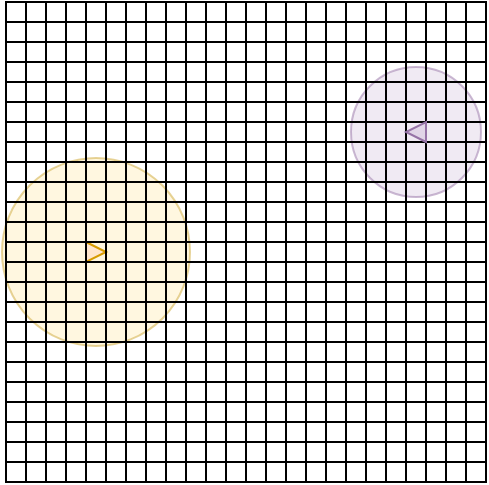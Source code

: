 <mxfile version="12.2.3" type="device" pages="1"><diagram id="zq98emvQo8hbL0Fkf4nb" name="Page-1"><mxGraphModel dx="585" dy="295" grid="1" gridSize="10" guides="1" tooltips="1" connect="1" arrows="1" fold="1" page="1" pageScale="1" pageWidth="850" pageHeight="1100" math="0" shadow="0"><root><mxCell id="0"/><mxCell id="1" parent="0"/><mxCell id="8dq1GvTLDHuobg3hJRdt-2" value="" style="rounded=0;whiteSpace=wrap;html=1;fillColor=none;" parent="1" vertex="1"><mxGeometry x="400" y="40" width="240" height="240" as="geometry"/></mxCell><mxCell id="b7HwuBz4_pI56ZUpiYst-727" value="" style="ellipse;whiteSpace=wrap;html=1;aspect=fixed;strokeColor=#9673a6;fillColor=#e1d5e7;opacity=50;" vertex="1" parent="1"><mxGeometry x="572.5" y="72.5" width="65" height="65" as="geometry"/></mxCell><mxCell id="b7HwuBz4_pI56ZUpiYst-728" value="" style="ellipse;whiteSpace=wrap;html=1;aspect=fixed;strokeColor=#d6b656;fillColor=#fff2cc;opacity=60;" vertex="1" parent="1"><mxGeometry x="398" y="118" width="94" height="94" as="geometry"/></mxCell><mxCell id="8dq1GvTLDHuobg3hJRdt-162" value="" style="rounded=0;whiteSpace=wrap;html=1;fillColor=none;" parent="1" vertex="1"><mxGeometry x="630" y="40" width="10" height="10" as="geometry"/></mxCell><mxCell id="8dq1GvTLDHuobg3hJRdt-164" value="" style="rounded=0;whiteSpace=wrap;html=1;fillColor=none;" parent="1" vertex="1"><mxGeometry x="620" y="40" width="10" height="10" as="geometry"/></mxCell><mxCell id="8dq1GvTLDHuobg3hJRdt-165" value="" style="rounded=0;whiteSpace=wrap;html=1;fillColor=none;" parent="1" vertex="1"><mxGeometry x="610" y="40" width="10" height="10" as="geometry"/></mxCell><mxCell id="8dq1GvTLDHuobg3hJRdt-166" value="" style="rounded=0;whiteSpace=wrap;html=1;fillColor=none;" parent="1" vertex="1"><mxGeometry x="600" y="40" width="10" height="10" as="geometry"/></mxCell><mxCell id="8dq1GvTLDHuobg3hJRdt-167" value="" style="rounded=0;whiteSpace=wrap;html=1;fillColor=none;" parent="1" vertex="1"><mxGeometry x="590" y="40" width="10" height="10" as="geometry"/></mxCell><mxCell id="8dq1GvTLDHuobg3hJRdt-168" value="" style="rounded=0;whiteSpace=wrap;html=1;fillColor=none;" parent="1" vertex="1"><mxGeometry x="580" y="40" width="10" height="10" as="geometry"/></mxCell><mxCell id="8dq1GvTLDHuobg3hJRdt-169" value="" style="rounded=0;whiteSpace=wrap;html=1;fillColor=none;" parent="1" vertex="1"><mxGeometry x="570" y="40" width="10" height="10" as="geometry"/></mxCell><mxCell id="8dq1GvTLDHuobg3hJRdt-170" value="" style="rounded=0;whiteSpace=wrap;html=1;fillColor=none;" parent="1" vertex="1"><mxGeometry x="560" y="40" width="10" height="10" as="geometry"/></mxCell><mxCell id="8dq1GvTLDHuobg3hJRdt-171" value="" style="rounded=0;whiteSpace=wrap;html=1;fillColor=none;" parent="1" vertex="1"><mxGeometry x="550" y="40" width="10" height="10" as="geometry"/></mxCell><mxCell id="8dq1GvTLDHuobg3hJRdt-172" value="" style="rounded=0;whiteSpace=wrap;html=1;fillColor=none;" parent="1" vertex="1"><mxGeometry x="540" y="40" width="10" height="10" as="geometry"/></mxCell><mxCell id="8dq1GvTLDHuobg3hJRdt-173" value="" style="rounded=0;whiteSpace=wrap;html=1;fillColor=none;" parent="1" vertex="1"><mxGeometry x="530" y="40" width="10" height="10" as="geometry"/></mxCell><mxCell id="8dq1GvTLDHuobg3hJRdt-174" value="" style="rounded=0;whiteSpace=wrap;html=1;fillColor=none;" parent="1" vertex="1"><mxGeometry x="520" y="40" width="10" height="10" as="geometry"/></mxCell><mxCell id="8dq1GvTLDHuobg3hJRdt-175" value="" style="rounded=0;whiteSpace=wrap;html=1;fillColor=none;" parent="1" vertex="1"><mxGeometry x="510" y="40" width="10" height="10" as="geometry"/></mxCell><mxCell id="8dq1GvTLDHuobg3hJRdt-176" value="" style="rounded=0;whiteSpace=wrap;html=1;fillColor=none;" parent="1" vertex="1"><mxGeometry x="500" y="40" width="10" height="10" as="geometry"/></mxCell><mxCell id="8dq1GvTLDHuobg3hJRdt-177" value="" style="rounded=0;whiteSpace=wrap;html=1;fillColor=none;" parent="1" vertex="1"><mxGeometry x="490" y="40" width="10" height="10" as="geometry"/></mxCell><mxCell id="8dq1GvTLDHuobg3hJRdt-178" value="" style="rounded=0;whiteSpace=wrap;html=1;fillColor=none;" parent="1" vertex="1"><mxGeometry x="480" y="40" width="10" height="10" as="geometry"/></mxCell><mxCell id="8dq1GvTLDHuobg3hJRdt-179" value="" style="rounded=0;whiteSpace=wrap;html=1;fillColor=none;" parent="1" vertex="1"><mxGeometry x="470" y="40" width="10" height="10" as="geometry"/></mxCell><mxCell id="8dq1GvTLDHuobg3hJRdt-180" value="" style="rounded=0;whiteSpace=wrap;html=1;fillColor=none;" parent="1" vertex="1"><mxGeometry x="460" y="40" width="10" height="10" as="geometry"/></mxCell><mxCell id="8dq1GvTLDHuobg3hJRdt-181" value="" style="rounded=0;whiteSpace=wrap;html=1;fillColor=none;" parent="1" vertex="1"><mxGeometry x="450" y="40" width="10" height="10" as="geometry"/></mxCell><mxCell id="8dq1GvTLDHuobg3hJRdt-182" value="" style="rounded=0;whiteSpace=wrap;html=1;fillColor=none;" parent="1" vertex="1"><mxGeometry x="440" y="40" width="10" height="10" as="geometry"/></mxCell><mxCell id="8dq1GvTLDHuobg3hJRdt-183" value="" style="rounded=0;whiteSpace=wrap;html=1;fillColor=none;" parent="1" vertex="1"><mxGeometry x="440" y="40" width="10" height="10" as="geometry"/></mxCell><mxCell id="8dq1GvTLDHuobg3hJRdt-184" value="" style="rounded=0;whiteSpace=wrap;html=1;fillColor=none;" parent="1" vertex="1"><mxGeometry x="430" y="40" width="10" height="10" as="geometry"/></mxCell><mxCell id="8dq1GvTLDHuobg3hJRdt-185" value="" style="rounded=0;whiteSpace=wrap;html=1;fillColor=none;" parent="1" vertex="1"><mxGeometry x="420" y="40" width="10" height="10" as="geometry"/></mxCell><mxCell id="8dq1GvTLDHuobg3hJRdt-186" value="" style="rounded=0;whiteSpace=wrap;html=1;fillColor=none;" parent="1" vertex="1"><mxGeometry x="410" y="40" width="10" height="10" as="geometry"/></mxCell><mxCell id="8dq1GvTLDHuobg3hJRdt-187" value="" style="rounded=0;whiteSpace=wrap;html=1;fillColor=none;" parent="1" vertex="1"><mxGeometry x="400" y="40" width="10" height="10" as="geometry"/></mxCell><mxCell id="8dq1GvTLDHuobg3hJRdt-188" value="" style="rounded=0;whiteSpace=wrap;html=1;fillColor=none;" parent="1" vertex="1"><mxGeometry x="440" y="40" width="10" height="10" as="geometry"/></mxCell><mxCell id="8dq1GvTLDHuobg3hJRdt-189" value="" style="rounded=0;whiteSpace=wrap;html=1;fillColor=none;" parent="1" vertex="1"><mxGeometry x="430" y="40" width="10" height="10" as="geometry"/></mxCell><mxCell id="8dq1GvTLDHuobg3hJRdt-190" value="" style="rounded=0;whiteSpace=wrap;html=1;fillColor=none;" parent="1" vertex="1"><mxGeometry x="420" y="40" width="10" height="10" as="geometry"/></mxCell><mxCell id="8dq1GvTLDHuobg3hJRdt-191" value="" style="rounded=0;whiteSpace=wrap;html=1;fillColor=none;" parent="1" vertex="1"><mxGeometry x="410" y="40" width="10" height="10" as="geometry"/></mxCell><mxCell id="8dq1GvTLDHuobg3hJRdt-192" value="" style="rounded=0;whiteSpace=wrap;html=1;fillColor=none;" parent="1" vertex="1"><mxGeometry x="400" y="40" width="10" height="10" as="geometry"/></mxCell><mxCell id="8dq1GvTLDHuobg3hJRdt-193" value="" style="rounded=0;whiteSpace=wrap;html=1;fillColor=none;" parent="1" vertex="1"><mxGeometry x="480" y="40" width="10" height="10" as="geometry"/></mxCell><mxCell id="8dq1GvTLDHuobg3hJRdt-194" value="" style="rounded=0;whiteSpace=wrap;html=1;fillColor=none;" parent="1" vertex="1"><mxGeometry x="450" y="40" width="10" height="10" as="geometry"/></mxCell><mxCell id="8dq1GvTLDHuobg3hJRdt-195" value="" style="rounded=0;whiteSpace=wrap;html=1;fillColor=none;strokeColor=#000000;" parent="1" vertex="1"><mxGeometry x="630" y="50" width="10" height="10" as="geometry"/></mxCell><mxCell id="8dq1GvTLDHuobg3hJRdt-196" value="" style="rounded=0;whiteSpace=wrap;html=1;fillColor=none;strokeColor=#000000;" parent="1" vertex="1"><mxGeometry x="620" y="50" width="10" height="10" as="geometry"/></mxCell><mxCell id="8dq1GvTLDHuobg3hJRdt-197" value="" style="rounded=0;whiteSpace=wrap;html=1;fillColor=none;strokeColor=#000000;" parent="1" vertex="1"><mxGeometry x="610" y="50" width="10" height="10" as="geometry"/></mxCell><mxCell id="8dq1GvTLDHuobg3hJRdt-198" value="" style="rounded=0;whiteSpace=wrap;html=1;fillColor=none;strokeColor=#000000;" parent="1" vertex="1"><mxGeometry x="600" y="50" width="10" height="10" as="geometry"/></mxCell><mxCell id="8dq1GvTLDHuobg3hJRdt-199" value="" style="rounded=0;whiteSpace=wrap;html=1;fillColor=none;strokeColor=#000000;" parent="1" vertex="1"><mxGeometry x="590" y="50" width="10" height="10" as="geometry"/></mxCell><mxCell id="8dq1GvTLDHuobg3hJRdt-200" value="" style="rounded=0;whiteSpace=wrap;html=1;fillColor=none;strokeColor=#000000;" parent="1" vertex="1"><mxGeometry x="580" y="50" width="10" height="10" as="geometry"/></mxCell><mxCell id="8dq1GvTLDHuobg3hJRdt-201" value="" style="rounded=0;whiteSpace=wrap;html=1;fillColor=none;strokeColor=#000000;" parent="1" vertex="1"><mxGeometry x="570" y="50" width="10" height="10" as="geometry"/></mxCell><mxCell id="8dq1GvTLDHuobg3hJRdt-202" value="" style="rounded=0;whiteSpace=wrap;html=1;fillColor=none;strokeColor=#000000;" parent="1" vertex="1"><mxGeometry x="560" y="50" width="10" height="10" as="geometry"/></mxCell><mxCell id="8dq1GvTLDHuobg3hJRdt-203" value="" style="rounded=0;whiteSpace=wrap;html=1;fillColor=none;strokeColor=#000000;" parent="1" vertex="1"><mxGeometry x="550" y="50" width="10" height="10" as="geometry"/></mxCell><mxCell id="8dq1GvTLDHuobg3hJRdt-204" value="" style="rounded=0;whiteSpace=wrap;html=1;fillColor=none;strokeColor=#000000;" parent="1" vertex="1"><mxGeometry x="540" y="50" width="10" height="10" as="geometry"/></mxCell><mxCell id="8dq1GvTLDHuobg3hJRdt-205" value="" style="rounded=0;whiteSpace=wrap;html=1;fillColor=none;strokeColor=#000000;" parent="1" vertex="1"><mxGeometry x="530" y="50" width="10" height="10" as="geometry"/></mxCell><mxCell id="8dq1GvTLDHuobg3hJRdt-206" value="" style="rounded=0;whiteSpace=wrap;html=1;fillColor=none;strokeColor=#000000;" parent="1" vertex="1"><mxGeometry x="520" y="50" width="10" height="10" as="geometry"/></mxCell><mxCell id="8dq1GvTLDHuobg3hJRdt-207" value="" style="rounded=0;whiteSpace=wrap;html=1;fillColor=none;strokeColor=#000000;" parent="1" vertex="1"><mxGeometry x="510" y="50" width="10" height="10" as="geometry"/></mxCell><mxCell id="8dq1GvTLDHuobg3hJRdt-208" value="" style="rounded=0;whiteSpace=wrap;html=1;fillColor=none;strokeColor=#000000;" parent="1" vertex="1"><mxGeometry x="500" y="50" width="10" height="10" as="geometry"/></mxCell><mxCell id="8dq1GvTLDHuobg3hJRdt-209" value="" style="rounded=0;whiteSpace=wrap;html=1;fillColor=none;strokeColor=#000000;" parent="1" vertex="1"><mxGeometry x="490" y="50" width="10" height="10" as="geometry"/></mxCell><mxCell id="8dq1GvTLDHuobg3hJRdt-210" value="" style="rounded=0;whiteSpace=wrap;html=1;fillColor=none;strokeColor=#000000;" parent="1" vertex="1"><mxGeometry x="470" y="50" width="10" height="10" as="geometry"/></mxCell><mxCell id="8dq1GvTLDHuobg3hJRdt-211" value="" style="rounded=0;whiteSpace=wrap;html=1;fillColor=none;strokeColor=#000000;" parent="1" vertex="1"><mxGeometry x="460" y="50" width="10" height="10" as="geometry"/></mxCell><mxCell id="8dq1GvTLDHuobg3hJRdt-212" value="" style="rounded=0;whiteSpace=wrap;html=1;fillColor=none;strokeColor=#000000;" parent="1" vertex="1"><mxGeometry x="440" y="50" width="10" height="10" as="geometry"/></mxCell><mxCell id="8dq1GvTLDHuobg3hJRdt-213" value="" style="rounded=0;whiteSpace=wrap;html=1;fillColor=none;strokeColor=#000000;" parent="1" vertex="1"><mxGeometry x="430" y="50" width="10" height="10" as="geometry"/></mxCell><mxCell id="8dq1GvTLDHuobg3hJRdt-214" value="" style="rounded=0;whiteSpace=wrap;html=1;fillColor=none;strokeColor=#000000;" parent="1" vertex="1"><mxGeometry x="420" y="50" width="10" height="10" as="geometry"/></mxCell><mxCell id="8dq1GvTLDHuobg3hJRdt-215" value="" style="rounded=0;whiteSpace=wrap;html=1;fillColor=none;strokeColor=#000000;" parent="1" vertex="1"><mxGeometry x="410" y="50" width="10" height="10" as="geometry"/></mxCell><mxCell id="8dq1GvTLDHuobg3hJRdt-216" value="" style="rounded=0;whiteSpace=wrap;html=1;fillColor=none;strokeColor=#000000;" parent="1" vertex="1"><mxGeometry x="400" y="50" width="10" height="10" as="geometry"/></mxCell><mxCell id="8dq1GvTLDHuobg3hJRdt-217" value="" style="rounded=0;whiteSpace=wrap;html=1;fillColor=none;strokeColor=#000000;" parent="1" vertex="1"><mxGeometry x="480" y="50" width="10" height="10" as="geometry"/></mxCell><mxCell id="8dq1GvTLDHuobg3hJRdt-218" value="" style="rounded=0;whiteSpace=wrap;html=1;fillColor=none;strokeColor=#000000;" parent="1" vertex="1"><mxGeometry x="450" y="50" width="10" height="10" as="geometry"/></mxCell><mxCell id="8dq1GvTLDHuobg3hJRdt-219" value="" style="rounded=0;whiteSpace=wrap;html=1;fillColor=none;strokeColor=#000000;" parent="1" vertex="1"><mxGeometry x="630" y="60" width="10" height="10" as="geometry"/></mxCell><mxCell id="8dq1GvTLDHuobg3hJRdt-220" value="" style="rounded=0;whiteSpace=wrap;html=1;fillColor=none;strokeColor=#000000;" parent="1" vertex="1"><mxGeometry x="620" y="60" width="10" height="10" as="geometry"/></mxCell><mxCell id="8dq1GvTLDHuobg3hJRdt-221" value="" style="rounded=0;whiteSpace=wrap;html=1;fillColor=none;strokeColor=#000000;" parent="1" vertex="1"><mxGeometry x="610" y="60" width="10" height="10" as="geometry"/></mxCell><mxCell id="8dq1GvTLDHuobg3hJRdt-222" value="" style="rounded=0;whiteSpace=wrap;html=1;fillColor=none;strokeColor=#000000;" parent="1" vertex="1"><mxGeometry x="600" y="60" width="10" height="10" as="geometry"/></mxCell><mxCell id="8dq1GvTLDHuobg3hJRdt-223" value="" style="rounded=0;whiteSpace=wrap;html=1;fillColor=none;strokeColor=#000000;" parent="1" vertex="1"><mxGeometry x="590" y="60" width="10" height="10" as="geometry"/></mxCell><mxCell id="8dq1GvTLDHuobg3hJRdt-224" value="" style="rounded=0;whiteSpace=wrap;html=1;fillColor=none;strokeColor=#000000;" parent="1" vertex="1"><mxGeometry x="580" y="60" width="10" height="10" as="geometry"/></mxCell><mxCell id="8dq1GvTLDHuobg3hJRdt-225" value="" style="rounded=0;whiteSpace=wrap;html=1;fillColor=none;strokeColor=#000000;" parent="1" vertex="1"><mxGeometry x="570" y="60" width="10" height="10" as="geometry"/></mxCell><mxCell id="8dq1GvTLDHuobg3hJRdt-226" value="" style="rounded=0;whiteSpace=wrap;html=1;fillColor=none;strokeColor=#000000;" parent="1" vertex="1"><mxGeometry x="560" y="60" width="10" height="10" as="geometry"/></mxCell><mxCell id="8dq1GvTLDHuobg3hJRdt-227" value="" style="rounded=0;whiteSpace=wrap;html=1;fillColor=none;strokeColor=#000000;" parent="1" vertex="1"><mxGeometry x="550" y="60" width="10" height="10" as="geometry"/></mxCell><mxCell id="8dq1GvTLDHuobg3hJRdt-228" value="" style="rounded=0;whiteSpace=wrap;html=1;fillColor=none;strokeColor=#000000;" parent="1" vertex="1"><mxGeometry x="540" y="60" width="10" height="10" as="geometry"/></mxCell><mxCell id="8dq1GvTLDHuobg3hJRdt-229" value="" style="rounded=0;whiteSpace=wrap;html=1;fillColor=none;strokeColor=#000000;" parent="1" vertex="1"><mxGeometry x="530" y="60" width="10" height="10" as="geometry"/></mxCell><mxCell id="8dq1GvTLDHuobg3hJRdt-230" value="" style="rounded=0;whiteSpace=wrap;html=1;fillColor=none;strokeColor=#000000;" parent="1" vertex="1"><mxGeometry x="520" y="60" width="10" height="10" as="geometry"/></mxCell><mxCell id="8dq1GvTLDHuobg3hJRdt-231" value="" style="rounded=0;whiteSpace=wrap;html=1;fillColor=none;strokeColor=#000000;" parent="1" vertex="1"><mxGeometry x="510" y="60" width="10" height="10" as="geometry"/></mxCell><mxCell id="8dq1GvTLDHuobg3hJRdt-232" value="" style="rounded=0;whiteSpace=wrap;html=1;fillColor=none;strokeColor=#000000;" parent="1" vertex="1"><mxGeometry x="500" y="60" width="10" height="10" as="geometry"/></mxCell><mxCell id="8dq1GvTLDHuobg3hJRdt-233" value="" style="rounded=0;whiteSpace=wrap;html=1;fillColor=none;strokeColor=#000000;" parent="1" vertex="1"><mxGeometry x="490" y="60" width="10" height="10" as="geometry"/></mxCell><mxCell id="8dq1GvTLDHuobg3hJRdt-234" value="" style="rounded=0;whiteSpace=wrap;html=1;fillColor=none;strokeColor=#000000;" parent="1" vertex="1"><mxGeometry x="470" y="60" width="10" height="10" as="geometry"/></mxCell><mxCell id="8dq1GvTLDHuobg3hJRdt-235" value="" style="rounded=0;whiteSpace=wrap;html=1;fillColor=none;strokeColor=#000000;" parent="1" vertex="1"><mxGeometry x="460" y="60" width="10" height="10" as="geometry"/></mxCell><mxCell id="8dq1GvTLDHuobg3hJRdt-236" value="" style="rounded=0;whiteSpace=wrap;html=1;fillColor=none;strokeColor=#000000;" parent="1" vertex="1"><mxGeometry x="440" y="60" width="10" height="10" as="geometry"/></mxCell><mxCell id="8dq1GvTLDHuobg3hJRdt-237" value="" style="rounded=0;whiteSpace=wrap;html=1;fillColor=none;strokeColor=#000000;" parent="1" vertex="1"><mxGeometry x="430" y="60" width="10" height="10" as="geometry"/></mxCell><mxCell id="8dq1GvTLDHuobg3hJRdt-238" value="" style="rounded=0;whiteSpace=wrap;html=1;fillColor=none;strokeColor=#000000;" parent="1" vertex="1"><mxGeometry x="420" y="60" width="10" height="10" as="geometry"/></mxCell><mxCell id="8dq1GvTLDHuobg3hJRdt-239" value="" style="rounded=0;whiteSpace=wrap;html=1;fillColor=none;strokeColor=#000000;" parent="1" vertex="1"><mxGeometry x="410" y="60" width="10" height="10" as="geometry"/></mxCell><mxCell id="8dq1GvTLDHuobg3hJRdt-240" value="" style="rounded=0;whiteSpace=wrap;html=1;fillColor=none;strokeColor=#000000;" parent="1" vertex="1"><mxGeometry x="400" y="60" width="10" height="10" as="geometry"/></mxCell><mxCell id="8dq1GvTLDHuobg3hJRdt-241" value="" style="rounded=0;whiteSpace=wrap;html=1;fillColor=none;strokeColor=#000000;" parent="1" vertex="1"><mxGeometry x="480" y="60" width="10" height="10" as="geometry"/></mxCell><mxCell id="8dq1GvTLDHuobg3hJRdt-242" value="" style="rounded=0;whiteSpace=wrap;html=1;fillColor=none;strokeColor=#000000;" parent="1" vertex="1"><mxGeometry x="450" y="60" width="10" height="10" as="geometry"/></mxCell><mxCell id="8dq1GvTLDHuobg3hJRdt-243" value="" style="rounded=0;whiteSpace=wrap;html=1;fillColor=none;strokeColor=#000000;" parent="1" vertex="1"><mxGeometry x="630" y="70" width="10" height="10" as="geometry"/></mxCell><mxCell id="8dq1GvTLDHuobg3hJRdt-244" value="" style="rounded=0;whiteSpace=wrap;html=1;fillColor=none;strokeColor=#000000;" parent="1" vertex="1"><mxGeometry x="620" y="70" width="10" height="10" as="geometry"/></mxCell><mxCell id="8dq1GvTLDHuobg3hJRdt-245" value="" style="rounded=0;whiteSpace=wrap;html=1;fillColor=none;strokeColor=#000000;" parent="1" vertex="1"><mxGeometry x="610" y="70" width="10" height="10" as="geometry"/></mxCell><mxCell id="8dq1GvTLDHuobg3hJRdt-246" value="" style="rounded=0;whiteSpace=wrap;html=1;fillColor=none;strokeColor=#000000;" parent="1" vertex="1"><mxGeometry x="600" y="70" width="10" height="10" as="geometry"/></mxCell><mxCell id="8dq1GvTLDHuobg3hJRdt-247" value="" style="rounded=0;whiteSpace=wrap;html=1;fillColor=none;strokeColor=#000000;" parent="1" vertex="1"><mxGeometry x="590" y="70" width="10" height="10" as="geometry"/></mxCell><mxCell id="8dq1GvTLDHuobg3hJRdt-248" value="" style="rounded=0;whiteSpace=wrap;html=1;fillColor=none;strokeColor=#000000;" parent="1" vertex="1"><mxGeometry x="580" y="70" width="10" height="10" as="geometry"/></mxCell><mxCell id="8dq1GvTLDHuobg3hJRdt-249" value="" style="rounded=0;whiteSpace=wrap;html=1;fillColor=none;strokeColor=#000000;" parent="1" vertex="1"><mxGeometry x="570" y="70" width="10" height="10" as="geometry"/></mxCell><mxCell id="8dq1GvTLDHuobg3hJRdt-250" value="" style="rounded=0;whiteSpace=wrap;html=1;fillColor=none;strokeColor=#000000;" parent="1" vertex="1"><mxGeometry x="560" y="70" width="10" height="10" as="geometry"/></mxCell><mxCell id="8dq1GvTLDHuobg3hJRdt-251" value="" style="rounded=0;whiteSpace=wrap;html=1;fillColor=none;strokeColor=#000000;" parent="1" vertex="1"><mxGeometry x="550" y="70" width="10" height="10" as="geometry"/></mxCell><mxCell id="8dq1GvTLDHuobg3hJRdt-252" value="" style="rounded=0;whiteSpace=wrap;html=1;fillColor=none;strokeColor=#000000;" parent="1" vertex="1"><mxGeometry x="540" y="70" width="10" height="10" as="geometry"/></mxCell><mxCell id="8dq1GvTLDHuobg3hJRdt-253" value="" style="rounded=0;whiteSpace=wrap;html=1;fillColor=none;strokeColor=#000000;" parent="1" vertex="1"><mxGeometry x="530" y="70" width="10" height="10" as="geometry"/></mxCell><mxCell id="8dq1GvTLDHuobg3hJRdt-254" value="" style="rounded=0;whiteSpace=wrap;html=1;fillColor=none;strokeColor=#000000;" parent="1" vertex="1"><mxGeometry x="520" y="70" width="10" height="10" as="geometry"/></mxCell><mxCell id="8dq1GvTLDHuobg3hJRdt-255" value="" style="rounded=0;whiteSpace=wrap;html=1;fillColor=none;strokeColor=#000000;" parent="1" vertex="1"><mxGeometry x="510" y="70" width="10" height="10" as="geometry"/></mxCell><mxCell id="8dq1GvTLDHuobg3hJRdt-256" value="" style="rounded=0;whiteSpace=wrap;html=1;fillColor=none;strokeColor=#000000;" parent="1" vertex="1"><mxGeometry x="500" y="70" width="10" height="10" as="geometry"/></mxCell><mxCell id="8dq1GvTLDHuobg3hJRdt-257" value="" style="rounded=0;whiteSpace=wrap;html=1;fillColor=none;strokeColor=#000000;" parent="1" vertex="1"><mxGeometry x="490" y="70" width="10" height="10" as="geometry"/></mxCell><mxCell id="8dq1GvTLDHuobg3hJRdt-258" value="" style="rounded=0;whiteSpace=wrap;html=1;fillColor=none;strokeColor=#000000;" parent="1" vertex="1"><mxGeometry x="470" y="70" width="10" height="10" as="geometry"/></mxCell><mxCell id="8dq1GvTLDHuobg3hJRdt-259" value="" style="rounded=0;whiteSpace=wrap;html=1;fillColor=none;strokeColor=#000000;" parent="1" vertex="1"><mxGeometry x="460" y="70" width="10" height="10" as="geometry"/></mxCell><mxCell id="8dq1GvTLDHuobg3hJRdt-260" value="" style="rounded=0;whiteSpace=wrap;html=1;fillColor=none;strokeColor=#000000;" parent="1" vertex="1"><mxGeometry x="440" y="70" width="10" height="10" as="geometry"/></mxCell><mxCell id="8dq1GvTLDHuobg3hJRdt-261" value="" style="rounded=0;whiteSpace=wrap;html=1;fillColor=none;strokeColor=#000000;" parent="1" vertex="1"><mxGeometry x="430" y="70" width="10" height="10" as="geometry"/></mxCell><mxCell id="8dq1GvTLDHuobg3hJRdt-262" value="" style="rounded=0;whiteSpace=wrap;html=1;fillColor=none;strokeColor=#000000;" parent="1" vertex="1"><mxGeometry x="420" y="70" width="10" height="10" as="geometry"/></mxCell><mxCell id="8dq1GvTLDHuobg3hJRdt-263" value="" style="rounded=0;whiteSpace=wrap;html=1;fillColor=none;strokeColor=#000000;" parent="1" vertex="1"><mxGeometry x="410" y="70" width="10" height="10" as="geometry"/></mxCell><mxCell id="8dq1GvTLDHuobg3hJRdt-264" value="" style="rounded=0;whiteSpace=wrap;html=1;fillColor=none;strokeColor=#000000;" parent="1" vertex="1"><mxGeometry x="400" y="70" width="10" height="10" as="geometry"/></mxCell><mxCell id="8dq1GvTLDHuobg3hJRdt-265" value="" style="rounded=0;whiteSpace=wrap;html=1;fillColor=none;strokeColor=#000000;" parent="1" vertex="1"><mxGeometry x="480" y="70" width="10" height="10" as="geometry"/></mxCell><mxCell id="8dq1GvTLDHuobg3hJRdt-266" value="" style="rounded=0;whiteSpace=wrap;html=1;fillColor=none;strokeColor=#000000;" parent="1" vertex="1"><mxGeometry x="450" y="70" width="10" height="10" as="geometry"/></mxCell><mxCell id="8dq1GvTLDHuobg3hJRdt-267" value="" style="rounded=0;whiteSpace=wrap;html=1;fillColor=none;strokeColor=#000000;" parent="1" vertex="1"><mxGeometry x="630" y="80" width="10" height="10" as="geometry"/></mxCell><mxCell id="8dq1GvTLDHuobg3hJRdt-268" value="" style="rounded=0;whiteSpace=wrap;html=1;fillColor=none;strokeColor=#000000;" parent="1" vertex="1"><mxGeometry x="620" y="80" width="10" height="10" as="geometry"/></mxCell><mxCell id="8dq1GvTLDHuobg3hJRdt-269" value="" style="rounded=0;whiteSpace=wrap;html=1;fillColor=none;strokeColor=#000000;" parent="1" vertex="1"><mxGeometry x="610" y="80" width="10" height="10" as="geometry"/></mxCell><mxCell id="8dq1GvTLDHuobg3hJRdt-270" value="" style="rounded=0;whiteSpace=wrap;html=1;fillColor=none;strokeColor=#000000;" parent="1" vertex="1"><mxGeometry x="600" y="80" width="10" height="10" as="geometry"/></mxCell><mxCell id="8dq1GvTLDHuobg3hJRdt-271" value="" style="rounded=0;whiteSpace=wrap;html=1;fillColor=none;strokeColor=#000000;" parent="1" vertex="1"><mxGeometry x="590" y="80" width="10" height="10" as="geometry"/></mxCell><mxCell id="8dq1GvTLDHuobg3hJRdt-272" value="" style="rounded=0;whiteSpace=wrap;html=1;fillColor=none;strokeColor=#000000;" parent="1" vertex="1"><mxGeometry x="580" y="80" width="10" height="10" as="geometry"/></mxCell><mxCell id="8dq1GvTLDHuobg3hJRdt-273" value="" style="rounded=0;whiteSpace=wrap;html=1;fillColor=none;strokeColor=#000000;" parent="1" vertex="1"><mxGeometry x="570" y="80" width="10" height="10" as="geometry"/></mxCell><mxCell id="8dq1GvTLDHuobg3hJRdt-274" value="" style="rounded=0;whiteSpace=wrap;html=1;fillColor=none;strokeColor=#000000;" parent="1" vertex="1"><mxGeometry x="560" y="80" width="10" height="10" as="geometry"/></mxCell><mxCell id="8dq1GvTLDHuobg3hJRdt-275" value="" style="rounded=0;whiteSpace=wrap;html=1;fillColor=none;strokeColor=#000000;" parent="1" vertex="1"><mxGeometry x="550" y="80" width="10" height="10" as="geometry"/></mxCell><mxCell id="8dq1GvTLDHuobg3hJRdt-276" value="" style="rounded=0;whiteSpace=wrap;html=1;fillColor=none;strokeColor=#000000;" parent="1" vertex="1"><mxGeometry x="540" y="80" width="10" height="10" as="geometry"/></mxCell><mxCell id="8dq1GvTLDHuobg3hJRdt-277" value="" style="rounded=0;whiteSpace=wrap;html=1;fillColor=none;strokeColor=#000000;" parent="1" vertex="1"><mxGeometry x="530" y="80" width="10" height="10" as="geometry"/></mxCell><mxCell id="8dq1GvTLDHuobg3hJRdt-278" value="" style="rounded=0;whiteSpace=wrap;html=1;fillColor=none;strokeColor=#000000;" parent="1" vertex="1"><mxGeometry x="520" y="80" width="10" height="10" as="geometry"/></mxCell><mxCell id="8dq1GvTLDHuobg3hJRdt-279" value="" style="rounded=0;whiteSpace=wrap;html=1;fillColor=none;strokeColor=#000000;" parent="1" vertex="1"><mxGeometry x="510" y="80" width="10" height="10" as="geometry"/></mxCell><mxCell id="8dq1GvTLDHuobg3hJRdt-280" value="" style="rounded=0;whiteSpace=wrap;html=1;fillColor=none;strokeColor=#000000;" parent="1" vertex="1"><mxGeometry x="500" y="80" width="10" height="10" as="geometry"/></mxCell><mxCell id="8dq1GvTLDHuobg3hJRdt-281" value="" style="rounded=0;whiteSpace=wrap;html=1;fillColor=none;strokeColor=#000000;" parent="1" vertex="1"><mxGeometry x="490" y="80" width="10" height="10" as="geometry"/></mxCell><mxCell id="8dq1GvTLDHuobg3hJRdt-282" value="" style="rounded=0;whiteSpace=wrap;html=1;fillColor=none;strokeColor=#000000;" parent="1" vertex="1"><mxGeometry x="470" y="80" width="10" height="10" as="geometry"/></mxCell><mxCell id="8dq1GvTLDHuobg3hJRdt-283" value="" style="rounded=0;whiteSpace=wrap;html=1;fillColor=none;strokeColor=#000000;" parent="1" vertex="1"><mxGeometry x="460" y="80" width="10" height="10" as="geometry"/></mxCell><mxCell id="8dq1GvTLDHuobg3hJRdt-284" value="" style="rounded=0;whiteSpace=wrap;html=1;fillColor=none;strokeColor=#000000;" parent="1" vertex="1"><mxGeometry x="440" y="80" width="10" height="10" as="geometry"/></mxCell><mxCell id="8dq1GvTLDHuobg3hJRdt-285" value="" style="rounded=0;whiteSpace=wrap;html=1;fillColor=none;strokeColor=#000000;" parent="1" vertex="1"><mxGeometry x="430" y="80" width="10" height="10" as="geometry"/></mxCell><mxCell id="8dq1GvTLDHuobg3hJRdt-286" value="" style="rounded=0;whiteSpace=wrap;html=1;fillColor=none;strokeColor=#000000;" parent="1" vertex="1"><mxGeometry x="420" y="80" width="10" height="10" as="geometry"/></mxCell><mxCell id="8dq1GvTLDHuobg3hJRdt-287" value="" style="rounded=0;whiteSpace=wrap;html=1;fillColor=none;strokeColor=#000000;" parent="1" vertex="1"><mxGeometry x="410" y="80" width="10" height="10" as="geometry"/></mxCell><mxCell id="8dq1GvTLDHuobg3hJRdt-288" value="" style="rounded=0;whiteSpace=wrap;html=1;fillColor=none;strokeColor=#000000;" parent="1" vertex="1"><mxGeometry x="400" y="80" width="10" height="10" as="geometry"/></mxCell><mxCell id="8dq1GvTLDHuobg3hJRdt-289" value="" style="rounded=0;whiteSpace=wrap;html=1;fillColor=none;strokeColor=#000000;" parent="1" vertex="1"><mxGeometry x="480" y="80" width="10" height="10" as="geometry"/></mxCell><mxCell id="8dq1GvTLDHuobg3hJRdt-290" value="" style="rounded=0;whiteSpace=wrap;html=1;fillColor=none;strokeColor=#000000;" parent="1" vertex="1"><mxGeometry x="450" y="80" width="10" height="10" as="geometry"/></mxCell><mxCell id="8dq1GvTLDHuobg3hJRdt-315" value="" style="rounded=0;whiteSpace=wrap;html=1;fillColor=none;strokeColor=#000000;" parent="1" vertex="1"><mxGeometry x="630" y="90" width="10" height="10" as="geometry"/></mxCell><mxCell id="8dq1GvTLDHuobg3hJRdt-316" value="" style="rounded=0;whiteSpace=wrap;html=1;fillColor=none;strokeColor=#000000;" parent="1" vertex="1"><mxGeometry x="620" y="90" width="10" height="10" as="geometry"/></mxCell><mxCell id="8dq1GvTLDHuobg3hJRdt-317" value="" style="rounded=0;whiteSpace=wrap;html=1;fillColor=none;strokeColor=#000000;" parent="1" vertex="1"><mxGeometry x="610" y="90" width="10" height="10" as="geometry"/></mxCell><mxCell id="8dq1GvTLDHuobg3hJRdt-318" value="" style="rounded=0;whiteSpace=wrap;html=1;fillColor=none;strokeColor=#000000;" parent="1" vertex="1"><mxGeometry x="600" y="90" width="10" height="10" as="geometry"/></mxCell><mxCell id="8dq1GvTLDHuobg3hJRdt-319" value="" style="rounded=0;whiteSpace=wrap;html=1;fillColor=none;strokeColor=#000000;" parent="1" vertex="1"><mxGeometry x="590" y="90" width="10" height="10" as="geometry"/></mxCell><mxCell id="8dq1GvTLDHuobg3hJRdt-320" value="" style="rounded=0;whiteSpace=wrap;html=1;fillColor=none;strokeColor=#000000;" parent="1" vertex="1"><mxGeometry x="580" y="90" width="10" height="10" as="geometry"/></mxCell><mxCell id="8dq1GvTLDHuobg3hJRdt-321" value="" style="rounded=0;whiteSpace=wrap;html=1;fillColor=none;strokeColor=#000000;" parent="1" vertex="1"><mxGeometry x="570" y="90" width="10" height="10" as="geometry"/></mxCell><mxCell id="8dq1GvTLDHuobg3hJRdt-322" value="" style="rounded=0;whiteSpace=wrap;html=1;fillColor=none;strokeColor=#000000;" parent="1" vertex="1"><mxGeometry x="560" y="90" width="10" height="10" as="geometry"/></mxCell><mxCell id="8dq1GvTLDHuobg3hJRdt-323" value="" style="rounded=0;whiteSpace=wrap;html=1;fillColor=none;strokeColor=#000000;" parent="1" vertex="1"><mxGeometry x="550" y="90" width="10" height="10" as="geometry"/></mxCell><mxCell id="8dq1GvTLDHuobg3hJRdt-324" value="" style="rounded=0;whiteSpace=wrap;html=1;fillColor=none;strokeColor=#000000;" parent="1" vertex="1"><mxGeometry x="540" y="90" width="10" height="10" as="geometry"/></mxCell><mxCell id="8dq1GvTLDHuobg3hJRdt-325" value="" style="rounded=0;whiteSpace=wrap;html=1;fillColor=none;strokeColor=#000000;" parent="1" vertex="1"><mxGeometry x="530" y="90" width="10" height="10" as="geometry"/></mxCell><mxCell id="8dq1GvTLDHuobg3hJRdt-326" value="" style="rounded=0;whiteSpace=wrap;html=1;fillColor=none;strokeColor=#000000;" parent="1" vertex="1"><mxGeometry x="520" y="90" width="10" height="10" as="geometry"/></mxCell><mxCell id="8dq1GvTLDHuobg3hJRdt-327" value="" style="rounded=0;whiteSpace=wrap;html=1;fillColor=none;strokeColor=#000000;" parent="1" vertex="1"><mxGeometry x="510" y="90" width="10" height="10" as="geometry"/></mxCell><mxCell id="8dq1GvTLDHuobg3hJRdt-328" value="" style="rounded=0;whiteSpace=wrap;html=1;fillColor=none;strokeColor=#000000;" parent="1" vertex="1"><mxGeometry x="500" y="90" width="10" height="10" as="geometry"/></mxCell><mxCell id="8dq1GvTLDHuobg3hJRdt-329" value="" style="rounded=0;whiteSpace=wrap;html=1;fillColor=none;strokeColor=#000000;" parent="1" vertex="1"><mxGeometry x="490" y="90" width="10" height="10" as="geometry"/></mxCell><mxCell id="8dq1GvTLDHuobg3hJRdt-330" value="" style="rounded=0;whiteSpace=wrap;html=1;fillColor=none;strokeColor=#000000;" parent="1" vertex="1"><mxGeometry x="470" y="90" width="10" height="10" as="geometry"/></mxCell><mxCell id="8dq1GvTLDHuobg3hJRdt-331" value="" style="rounded=0;whiteSpace=wrap;html=1;fillColor=none;strokeColor=#000000;" parent="1" vertex="1"><mxGeometry x="460" y="90" width="10" height="10" as="geometry"/></mxCell><mxCell id="8dq1GvTLDHuobg3hJRdt-332" value="" style="rounded=0;whiteSpace=wrap;html=1;fillColor=none;strokeColor=#000000;" parent="1" vertex="1"><mxGeometry x="440" y="90" width="10" height="10" as="geometry"/></mxCell><mxCell id="8dq1GvTLDHuobg3hJRdt-333" value="" style="rounded=0;whiteSpace=wrap;html=1;fillColor=none;strokeColor=#000000;" parent="1" vertex="1"><mxGeometry x="430" y="90" width="10" height="10" as="geometry"/></mxCell><mxCell id="8dq1GvTLDHuobg3hJRdt-334" value="" style="rounded=0;whiteSpace=wrap;html=1;fillColor=none;strokeColor=#000000;" parent="1" vertex="1"><mxGeometry x="420" y="90" width="10" height="10" as="geometry"/></mxCell><mxCell id="8dq1GvTLDHuobg3hJRdt-335" value="" style="rounded=0;whiteSpace=wrap;html=1;fillColor=none;strokeColor=#000000;" parent="1" vertex="1"><mxGeometry x="410" y="90" width="10" height="10" as="geometry"/></mxCell><mxCell id="8dq1GvTLDHuobg3hJRdt-336" value="" style="rounded=0;whiteSpace=wrap;html=1;fillColor=none;strokeColor=#000000;" parent="1" vertex="1"><mxGeometry x="400" y="90" width="10" height="10" as="geometry"/></mxCell><mxCell id="8dq1GvTLDHuobg3hJRdt-337" value="" style="rounded=0;whiteSpace=wrap;html=1;fillColor=none;strokeColor=#000000;" parent="1" vertex="1"><mxGeometry x="480" y="90" width="10" height="10" as="geometry"/></mxCell><mxCell id="8dq1GvTLDHuobg3hJRdt-338" value="" style="rounded=0;whiteSpace=wrap;html=1;fillColor=none;strokeColor=#000000;" parent="1" vertex="1"><mxGeometry x="450" y="90" width="10" height="10" as="geometry"/></mxCell><mxCell id="8dq1GvTLDHuobg3hJRdt-339" value="" style="rounded=0;whiteSpace=wrap;html=1;fillColor=none;strokeColor=#000000;" parent="1" vertex="1"><mxGeometry x="630" y="100" width="10" height="10" as="geometry"/></mxCell><mxCell id="8dq1GvTLDHuobg3hJRdt-340" value="" style="rounded=0;whiteSpace=wrap;html=1;fillColor=none;strokeColor=#000000;" parent="1" vertex="1"><mxGeometry x="620" y="100" width="10" height="10" as="geometry"/></mxCell><mxCell id="8dq1GvTLDHuobg3hJRdt-341" value="" style="rounded=0;whiteSpace=wrap;html=1;fillColor=none;strokeColor=#000000;" parent="1" vertex="1"><mxGeometry x="610" y="100" width="10" height="10" as="geometry"/></mxCell><mxCell id="8dq1GvTLDHuobg3hJRdt-342" value="" style="rounded=0;whiteSpace=wrap;html=1;fillColor=none;strokeColor=#000000;" parent="1" vertex="1"><mxGeometry x="600" y="100" width="10" height="10" as="geometry"/></mxCell><mxCell id="8dq1GvTLDHuobg3hJRdt-343" value="" style="rounded=0;whiteSpace=wrap;html=1;fillColor=none;strokeColor=#000000;" parent="1" vertex="1"><mxGeometry x="590" y="100" width="10" height="10" as="geometry"/></mxCell><mxCell id="8dq1GvTLDHuobg3hJRdt-344" value="" style="rounded=0;whiteSpace=wrap;html=1;fillColor=none;strokeColor=#000000;" parent="1" vertex="1"><mxGeometry x="580" y="100" width="10" height="10" as="geometry"/></mxCell><mxCell id="8dq1GvTLDHuobg3hJRdt-345" value="" style="rounded=0;whiteSpace=wrap;html=1;fillColor=none;strokeColor=#000000;" parent="1" vertex="1"><mxGeometry x="570" y="100" width="10" height="10" as="geometry"/></mxCell><mxCell id="8dq1GvTLDHuobg3hJRdt-346" value="" style="rounded=0;whiteSpace=wrap;html=1;fillColor=none;strokeColor=#000000;" parent="1" vertex="1"><mxGeometry x="560" y="100" width="10" height="10" as="geometry"/></mxCell><mxCell id="8dq1GvTLDHuobg3hJRdt-347" value="" style="rounded=0;whiteSpace=wrap;html=1;fillColor=none;strokeColor=#000000;" parent="1" vertex="1"><mxGeometry x="550" y="100" width="10" height="10" as="geometry"/></mxCell><mxCell id="8dq1GvTLDHuobg3hJRdt-348" value="" style="rounded=0;whiteSpace=wrap;html=1;fillColor=none;strokeColor=#000000;" parent="1" vertex="1"><mxGeometry x="540" y="100" width="10" height="10" as="geometry"/></mxCell><mxCell id="8dq1GvTLDHuobg3hJRdt-349" value="" style="rounded=0;whiteSpace=wrap;html=1;fillColor=none;strokeColor=#000000;" parent="1" vertex="1"><mxGeometry x="530" y="100" width="10" height="10" as="geometry"/></mxCell><mxCell id="8dq1GvTLDHuobg3hJRdt-350" value="" style="rounded=0;whiteSpace=wrap;html=1;fillColor=none;strokeColor=#000000;" parent="1" vertex="1"><mxGeometry x="520" y="100" width="10" height="10" as="geometry"/></mxCell><mxCell id="8dq1GvTLDHuobg3hJRdt-351" value="" style="rounded=0;whiteSpace=wrap;html=1;fillColor=none;strokeColor=#000000;" parent="1" vertex="1"><mxGeometry x="510" y="100" width="10" height="10" as="geometry"/></mxCell><mxCell id="8dq1GvTLDHuobg3hJRdt-352" value="" style="rounded=0;whiteSpace=wrap;html=1;fillColor=none;strokeColor=#000000;" parent="1" vertex="1"><mxGeometry x="500" y="100" width="10" height="10" as="geometry"/></mxCell><mxCell id="8dq1GvTLDHuobg3hJRdt-353" value="" style="rounded=0;whiteSpace=wrap;html=1;fillColor=none;strokeColor=#000000;" parent="1" vertex="1"><mxGeometry x="490" y="100" width="10" height="10" as="geometry"/></mxCell><mxCell id="8dq1GvTLDHuobg3hJRdt-354" value="" style="rounded=0;whiteSpace=wrap;html=1;fillColor=none;strokeColor=#000000;" parent="1" vertex="1"><mxGeometry x="470" y="100" width="10" height="10" as="geometry"/></mxCell><mxCell id="8dq1GvTLDHuobg3hJRdt-355" value="" style="rounded=0;whiteSpace=wrap;html=1;fillColor=none;strokeColor=#000000;" parent="1" vertex="1"><mxGeometry x="460" y="100" width="10" height="10" as="geometry"/></mxCell><mxCell id="8dq1GvTLDHuobg3hJRdt-356" value="" style="rounded=0;whiteSpace=wrap;html=1;fillColor=none;strokeColor=#000000;" parent="1" vertex="1"><mxGeometry x="440" y="100" width="10" height="10" as="geometry"/></mxCell><mxCell id="8dq1GvTLDHuobg3hJRdt-357" value="" style="rounded=0;whiteSpace=wrap;html=1;fillColor=none;strokeColor=#000000;" parent="1" vertex="1"><mxGeometry x="430" y="100" width="10" height="10" as="geometry"/></mxCell><mxCell id="8dq1GvTLDHuobg3hJRdt-358" value="" style="rounded=0;whiteSpace=wrap;html=1;fillColor=none;strokeColor=#000000;" parent="1" vertex="1"><mxGeometry x="420" y="100" width="10" height="10" as="geometry"/></mxCell><mxCell id="8dq1GvTLDHuobg3hJRdt-359" value="" style="rounded=0;whiteSpace=wrap;html=1;fillColor=none;strokeColor=#000000;" parent="1" vertex="1"><mxGeometry x="410" y="100" width="10" height="10" as="geometry"/></mxCell><mxCell id="8dq1GvTLDHuobg3hJRdt-360" value="" style="rounded=0;whiteSpace=wrap;html=1;fillColor=none;strokeColor=#000000;" parent="1" vertex="1"><mxGeometry x="400" y="100" width="10" height="10" as="geometry"/></mxCell><mxCell id="8dq1GvTLDHuobg3hJRdt-361" value="" style="rounded=0;whiteSpace=wrap;html=1;fillColor=none;strokeColor=#000000;" parent="1" vertex="1"><mxGeometry x="480" y="100" width="10" height="10" as="geometry"/></mxCell><mxCell id="8dq1GvTLDHuobg3hJRdt-362" value="" style="rounded=0;whiteSpace=wrap;html=1;fillColor=none;strokeColor=#000000;" parent="1" vertex="1"><mxGeometry x="450" y="100" width="10" height="10" as="geometry"/></mxCell><mxCell id="8dq1GvTLDHuobg3hJRdt-363" value="" style="rounded=0;whiteSpace=wrap;html=1;fillColor=none;strokeColor=#000000;" parent="1" vertex="1"><mxGeometry x="630" y="110" width="10" height="10" as="geometry"/></mxCell><mxCell id="8dq1GvTLDHuobg3hJRdt-364" value="" style="rounded=0;whiteSpace=wrap;html=1;fillColor=none;strokeColor=#000000;" parent="1" vertex="1"><mxGeometry x="620" y="110" width="10" height="10" as="geometry"/></mxCell><mxCell id="8dq1GvTLDHuobg3hJRdt-365" value="" style="rounded=0;whiteSpace=wrap;html=1;fillColor=none;strokeColor=#000000;" parent="1" vertex="1"><mxGeometry x="610" y="110" width="10" height="10" as="geometry"/></mxCell><mxCell id="8dq1GvTLDHuobg3hJRdt-366" value="" style="rounded=0;whiteSpace=wrap;html=1;fillColor=none;strokeColor=#000000;" parent="1" vertex="1"><mxGeometry x="600" y="110" width="10" height="10" as="geometry"/></mxCell><mxCell id="8dq1GvTLDHuobg3hJRdt-367" value="" style="rounded=0;whiteSpace=wrap;html=1;fillColor=none;strokeColor=#000000;" parent="1" vertex="1"><mxGeometry x="590" y="110" width="10" height="10" as="geometry"/></mxCell><mxCell id="8dq1GvTLDHuobg3hJRdt-368" value="" style="rounded=0;whiteSpace=wrap;html=1;fillColor=none;strokeColor=#000000;" parent="1" vertex="1"><mxGeometry x="580" y="110" width="10" height="10" as="geometry"/></mxCell><mxCell id="8dq1GvTLDHuobg3hJRdt-369" value="" style="rounded=0;whiteSpace=wrap;html=1;fillColor=none;strokeColor=#000000;" parent="1" vertex="1"><mxGeometry x="570" y="110" width="10" height="10" as="geometry"/></mxCell><mxCell id="8dq1GvTLDHuobg3hJRdt-370" value="" style="rounded=0;whiteSpace=wrap;html=1;fillColor=none;strokeColor=#000000;" parent="1" vertex="1"><mxGeometry x="560" y="110" width="10" height="10" as="geometry"/></mxCell><mxCell id="8dq1GvTLDHuobg3hJRdt-371" value="" style="rounded=0;whiteSpace=wrap;html=1;fillColor=none;strokeColor=#000000;" parent="1" vertex="1"><mxGeometry x="550" y="110" width="10" height="10" as="geometry"/></mxCell><mxCell id="8dq1GvTLDHuobg3hJRdt-372" value="" style="rounded=0;whiteSpace=wrap;html=1;fillColor=none;strokeColor=#000000;" parent="1" vertex="1"><mxGeometry x="540" y="110" width="10" height="10" as="geometry"/></mxCell><mxCell id="8dq1GvTLDHuobg3hJRdt-373" value="" style="rounded=0;whiteSpace=wrap;html=1;fillColor=none;strokeColor=#000000;" parent="1" vertex="1"><mxGeometry x="530" y="110" width="10" height="10" as="geometry"/></mxCell><mxCell id="8dq1GvTLDHuobg3hJRdt-374" value="" style="rounded=0;whiteSpace=wrap;html=1;fillColor=none;strokeColor=#000000;" parent="1" vertex="1"><mxGeometry x="520" y="110" width="10" height="10" as="geometry"/></mxCell><mxCell id="8dq1GvTLDHuobg3hJRdt-375" value="" style="rounded=0;whiteSpace=wrap;html=1;fillColor=none;strokeColor=#000000;" parent="1" vertex="1"><mxGeometry x="510" y="110" width="10" height="10" as="geometry"/></mxCell><mxCell id="8dq1GvTLDHuobg3hJRdt-376" value="" style="rounded=0;whiteSpace=wrap;html=1;fillColor=none;strokeColor=#000000;" parent="1" vertex="1"><mxGeometry x="500" y="110" width="10" height="10" as="geometry"/></mxCell><mxCell id="8dq1GvTLDHuobg3hJRdt-377" value="" style="rounded=0;whiteSpace=wrap;html=1;fillColor=none;strokeColor=#000000;" parent="1" vertex="1"><mxGeometry x="490" y="110" width="10" height="10" as="geometry"/></mxCell><mxCell id="8dq1GvTLDHuobg3hJRdt-378" value="" style="rounded=0;whiteSpace=wrap;html=1;fillColor=none;strokeColor=#000000;" parent="1" vertex="1"><mxGeometry x="470" y="110" width="10" height="10" as="geometry"/></mxCell><mxCell id="8dq1GvTLDHuobg3hJRdt-379" value="" style="rounded=0;whiteSpace=wrap;html=1;fillColor=none;strokeColor=#000000;" parent="1" vertex="1"><mxGeometry x="460" y="110" width="10" height="10" as="geometry"/></mxCell><mxCell id="8dq1GvTLDHuobg3hJRdt-380" value="" style="rounded=0;whiteSpace=wrap;html=1;fillColor=none;strokeColor=#000000;" parent="1" vertex="1"><mxGeometry x="440" y="110" width="10" height="10" as="geometry"/></mxCell><mxCell id="8dq1GvTLDHuobg3hJRdt-381" value="" style="rounded=0;whiteSpace=wrap;html=1;fillColor=none;strokeColor=#000000;" parent="1" vertex="1"><mxGeometry x="430" y="110" width="10" height="10" as="geometry"/></mxCell><mxCell id="8dq1GvTLDHuobg3hJRdt-382" value="" style="rounded=0;whiteSpace=wrap;html=1;fillColor=none;strokeColor=#000000;" parent="1" vertex="1"><mxGeometry x="420" y="110" width="10" height="10" as="geometry"/></mxCell><mxCell id="8dq1GvTLDHuobg3hJRdt-383" value="" style="rounded=0;whiteSpace=wrap;html=1;fillColor=none;strokeColor=#000000;" parent="1" vertex="1"><mxGeometry x="410" y="110" width="10" height="10" as="geometry"/></mxCell><mxCell id="8dq1GvTLDHuobg3hJRdt-384" value="" style="triangle;whiteSpace=wrap;html=1;fontFamily=Helvetica;fontSize=12;align=center;strokeColor=#d79b00;fillColor=#ffe6cc;" parent="1" vertex="1"><mxGeometry x="440" y="160" width="10" height="10" as="geometry"/></mxCell><mxCell id="8dq1GvTLDHuobg3hJRdt-385" value="" style="rounded=0;whiteSpace=wrap;html=1;fillColor=none;strokeColor=#000000;" parent="1" vertex="1"><mxGeometry x="480" y="110" width="10" height="10" as="geometry"/></mxCell><mxCell id="8dq1GvTLDHuobg3hJRdt-386" value="" style="rounded=0;whiteSpace=wrap;html=1;fillColor=none;strokeColor=#000000;" parent="1" vertex="1"><mxGeometry x="450" y="110" width="10" height="10" as="geometry"/></mxCell><mxCell id="8dq1GvTLDHuobg3hJRdt-387" value="" style="rounded=0;whiteSpace=wrap;html=1;fillColor=none;strokeColor=#000000;" parent="1" vertex="1"><mxGeometry x="630" y="120" width="10" height="10" as="geometry"/></mxCell><mxCell id="8dq1GvTLDHuobg3hJRdt-388" value="" style="rounded=0;whiteSpace=wrap;html=1;fillColor=none;strokeColor=#000000;" parent="1" vertex="1"><mxGeometry x="620" y="120" width="10" height="10" as="geometry"/></mxCell><mxCell id="8dq1GvTLDHuobg3hJRdt-389" value="" style="rounded=0;whiteSpace=wrap;html=1;fillColor=none;strokeColor=#000000;" parent="1" vertex="1"><mxGeometry x="610" y="120" width="10" height="10" as="geometry"/></mxCell><mxCell id="8dq1GvTLDHuobg3hJRdt-390" value="" style="rounded=0;whiteSpace=wrap;html=1;fillColor=none;strokeColor=#000000;" parent="1" vertex="1"><mxGeometry x="600" y="120" width="10" height="10" as="geometry"/></mxCell><mxCell id="8dq1GvTLDHuobg3hJRdt-391" value="" style="rounded=0;whiteSpace=wrap;html=1;fillColor=none;strokeColor=#000000;" parent="1" vertex="1"><mxGeometry x="590" y="120" width="10" height="10" as="geometry"/></mxCell><mxCell id="8dq1GvTLDHuobg3hJRdt-392" value="" style="rounded=0;whiteSpace=wrap;html=1;fillColor=none;strokeColor=#000000;" parent="1" vertex="1"><mxGeometry x="580" y="120" width="10" height="10" as="geometry"/></mxCell><mxCell id="8dq1GvTLDHuobg3hJRdt-393" value="" style="rounded=0;whiteSpace=wrap;html=1;fillColor=none;strokeColor=#000000;" parent="1" vertex="1"><mxGeometry x="570" y="120" width="10" height="10" as="geometry"/></mxCell><mxCell id="8dq1GvTLDHuobg3hJRdt-394" value="" style="rounded=0;whiteSpace=wrap;html=1;fillColor=none;strokeColor=#000000;" parent="1" vertex="1"><mxGeometry x="560" y="120" width="10" height="10" as="geometry"/></mxCell><mxCell id="8dq1GvTLDHuobg3hJRdt-395" value="" style="rounded=0;whiteSpace=wrap;html=1;fillColor=none;strokeColor=#000000;" parent="1" vertex="1"><mxGeometry x="550" y="120" width="10" height="10" as="geometry"/></mxCell><mxCell id="8dq1GvTLDHuobg3hJRdt-396" value="" style="rounded=0;whiteSpace=wrap;html=1;fillColor=none;strokeColor=#000000;" parent="1" vertex="1"><mxGeometry x="540" y="120" width="10" height="10" as="geometry"/></mxCell><mxCell id="8dq1GvTLDHuobg3hJRdt-397" value="" style="rounded=0;whiteSpace=wrap;html=1;fillColor=none;strokeColor=#000000;" parent="1" vertex="1"><mxGeometry x="530" y="120" width="10" height="10" as="geometry"/></mxCell><mxCell id="8dq1GvTLDHuobg3hJRdt-398" value="" style="rounded=0;whiteSpace=wrap;html=1;fillColor=none;strokeColor=#000000;" parent="1" vertex="1"><mxGeometry x="520" y="120" width="10" height="10" as="geometry"/></mxCell><mxCell id="8dq1GvTLDHuobg3hJRdt-399" value="" style="rounded=0;whiteSpace=wrap;html=1;fillColor=none;strokeColor=#000000;" parent="1" vertex="1"><mxGeometry x="510" y="120" width="10" height="10" as="geometry"/></mxCell><mxCell id="8dq1GvTLDHuobg3hJRdt-400" value="" style="rounded=0;whiteSpace=wrap;html=1;fillColor=none;strokeColor=#000000;" parent="1" vertex="1"><mxGeometry x="500" y="120" width="10" height="10" as="geometry"/></mxCell><mxCell id="8dq1GvTLDHuobg3hJRdt-401" value="" style="rounded=0;whiteSpace=wrap;html=1;fillColor=none;strokeColor=#000000;" parent="1" vertex="1"><mxGeometry x="490" y="120" width="10" height="10" as="geometry"/></mxCell><mxCell id="8dq1GvTLDHuobg3hJRdt-402" value="" style="rounded=0;whiteSpace=wrap;html=1;fillColor=none;strokeColor=#000000;" parent="1" vertex="1"><mxGeometry x="470" y="120" width="10" height="10" as="geometry"/></mxCell><mxCell id="8dq1GvTLDHuobg3hJRdt-403" value="" style="rounded=0;whiteSpace=wrap;html=1;fillColor=none;strokeColor=#000000;" parent="1" vertex="1"><mxGeometry x="460" y="120" width="10" height="10" as="geometry"/></mxCell><mxCell id="8dq1GvTLDHuobg3hJRdt-404" value="" style="rounded=0;whiteSpace=wrap;html=1;fillColor=none;strokeColor=#000000;" parent="1" vertex="1"><mxGeometry x="440" y="120" width="10" height="10" as="geometry"/></mxCell><mxCell id="8dq1GvTLDHuobg3hJRdt-405" value="" style="rounded=0;whiteSpace=wrap;html=1;fillColor=none;strokeColor=#000000;" parent="1" vertex="1"><mxGeometry x="430" y="120" width="10" height="10" as="geometry"/></mxCell><mxCell id="8dq1GvTLDHuobg3hJRdt-406" value="" style="rounded=0;whiteSpace=wrap;html=1;fillColor=none;strokeColor=#000000;" parent="1" vertex="1"><mxGeometry x="420" y="120" width="10" height="10" as="geometry"/></mxCell><mxCell id="8dq1GvTLDHuobg3hJRdt-407" value="" style="rounded=0;whiteSpace=wrap;html=1;fillColor=none;strokeColor=#000000;" parent="1" vertex="1"><mxGeometry x="410" y="120" width="10" height="10" as="geometry"/></mxCell><mxCell id="8dq1GvTLDHuobg3hJRdt-408" value="" style="rounded=0;whiteSpace=wrap;html=1;fillColor=none;strokeColor=#000000;" parent="1" vertex="1"><mxGeometry x="400" y="120" width="10" height="10" as="geometry"/></mxCell><mxCell id="8dq1GvTLDHuobg3hJRdt-409" value="" style="rounded=0;whiteSpace=wrap;html=1;fillColor=none;strokeColor=#000000;" parent="1" vertex="1"><mxGeometry x="480" y="120" width="10" height="10" as="geometry"/></mxCell><mxCell id="8dq1GvTLDHuobg3hJRdt-410" value="" style="rounded=0;whiteSpace=wrap;html=1;fillColor=none;strokeColor=#000000;" parent="1" vertex="1"><mxGeometry x="450" y="120" width="10" height="10" as="geometry"/></mxCell><mxCell id="8dq1GvTLDHuobg3hJRdt-411" value="" style="rounded=0;whiteSpace=wrap;html=1;fillColor=none;strokeColor=#000000;" parent="1" vertex="1"><mxGeometry x="630" y="130" width="10" height="10" as="geometry"/></mxCell><mxCell id="8dq1GvTLDHuobg3hJRdt-412" value="" style="rounded=0;whiteSpace=wrap;html=1;fillColor=none;strokeColor=#000000;" parent="1" vertex="1"><mxGeometry x="620" y="130" width="10" height="10" as="geometry"/></mxCell><mxCell id="8dq1GvTLDHuobg3hJRdt-413" value="" style="rounded=0;whiteSpace=wrap;html=1;fillColor=none;strokeColor=#000000;" parent="1" vertex="1"><mxGeometry x="610" y="130" width="10" height="10" as="geometry"/></mxCell><mxCell id="8dq1GvTLDHuobg3hJRdt-414" value="" style="rounded=0;whiteSpace=wrap;html=1;fillColor=none;strokeColor=#000000;" parent="1" vertex="1"><mxGeometry x="600" y="130" width="10" height="10" as="geometry"/></mxCell><mxCell id="8dq1GvTLDHuobg3hJRdt-415" value="" style="rounded=0;whiteSpace=wrap;html=1;fillColor=none;strokeColor=#000000;" parent="1" vertex="1"><mxGeometry x="590" y="130" width="10" height="10" as="geometry"/></mxCell><mxCell id="8dq1GvTLDHuobg3hJRdt-416" value="" style="rounded=0;whiteSpace=wrap;html=1;fillColor=none;strokeColor=#000000;" parent="1" vertex="1"><mxGeometry x="580" y="130" width="10" height="10" as="geometry"/></mxCell><mxCell id="8dq1GvTLDHuobg3hJRdt-417" value="" style="rounded=0;whiteSpace=wrap;html=1;fillColor=none;strokeColor=#000000;" parent="1" vertex="1"><mxGeometry x="570" y="130" width="10" height="10" as="geometry"/></mxCell><mxCell id="8dq1GvTLDHuobg3hJRdt-418" value="" style="rounded=0;whiteSpace=wrap;html=1;fillColor=none;strokeColor=#000000;" parent="1" vertex="1"><mxGeometry x="560" y="130" width="10" height="10" as="geometry"/></mxCell><mxCell id="8dq1GvTLDHuobg3hJRdt-419" value="" style="rounded=0;whiteSpace=wrap;html=1;fillColor=none;strokeColor=#000000;" parent="1" vertex="1"><mxGeometry x="550" y="130" width="10" height="10" as="geometry"/></mxCell><mxCell id="8dq1GvTLDHuobg3hJRdt-420" value="" style="rounded=0;whiteSpace=wrap;html=1;fillColor=none;strokeColor=#000000;" parent="1" vertex="1"><mxGeometry x="540" y="130" width="10" height="10" as="geometry"/></mxCell><mxCell id="8dq1GvTLDHuobg3hJRdt-421" value="" style="rounded=0;whiteSpace=wrap;html=1;fillColor=none;strokeColor=#000000;" parent="1" vertex="1"><mxGeometry x="530" y="130" width="10" height="10" as="geometry"/></mxCell><mxCell id="8dq1GvTLDHuobg3hJRdt-422" value="" style="rounded=0;whiteSpace=wrap;html=1;fillColor=none;strokeColor=#000000;" parent="1" vertex="1"><mxGeometry x="520" y="130" width="10" height="10" as="geometry"/></mxCell><mxCell id="8dq1GvTLDHuobg3hJRdt-423" value="" style="rounded=0;whiteSpace=wrap;html=1;fillColor=none;strokeColor=#000000;" parent="1" vertex="1"><mxGeometry x="510" y="130" width="10" height="10" as="geometry"/></mxCell><mxCell id="8dq1GvTLDHuobg3hJRdt-424" value="" style="rounded=0;whiteSpace=wrap;html=1;fillColor=none;strokeColor=#000000;" parent="1" vertex="1"><mxGeometry x="500" y="130" width="10" height="10" as="geometry"/></mxCell><mxCell id="8dq1GvTLDHuobg3hJRdt-425" value="" style="rounded=0;whiteSpace=wrap;html=1;fillColor=none;strokeColor=#000000;" parent="1" vertex="1"><mxGeometry x="490" y="130" width="10" height="10" as="geometry"/></mxCell><mxCell id="8dq1GvTLDHuobg3hJRdt-426" value="" style="rounded=0;whiteSpace=wrap;html=1;fillColor=none;strokeColor=#000000;" parent="1" vertex="1"><mxGeometry x="470" y="130" width="10" height="10" as="geometry"/></mxCell><mxCell id="8dq1GvTLDHuobg3hJRdt-427" value="" style="rounded=0;whiteSpace=wrap;html=1;fillColor=none;strokeColor=#000000;" parent="1" vertex="1"><mxGeometry x="460" y="130" width="10" height="10" as="geometry"/></mxCell><mxCell id="8dq1GvTLDHuobg3hJRdt-428" value="" style="rounded=0;whiteSpace=wrap;html=1;fillColor=none;strokeColor=#000000;" parent="1" vertex="1"><mxGeometry x="440" y="130" width="10" height="10" as="geometry"/></mxCell><mxCell id="8dq1GvTLDHuobg3hJRdt-429" value="" style="rounded=0;whiteSpace=wrap;html=1;fillColor=none;strokeColor=#000000;" parent="1" vertex="1"><mxGeometry x="430" y="130" width="10" height="10" as="geometry"/></mxCell><mxCell id="8dq1GvTLDHuobg3hJRdt-430" value="" style="rounded=0;whiteSpace=wrap;html=1;fillColor=none;strokeColor=#000000;" parent="1" vertex="1"><mxGeometry x="420" y="130" width="10" height="10" as="geometry"/></mxCell><mxCell id="8dq1GvTLDHuobg3hJRdt-431" value="" style="rounded=0;whiteSpace=wrap;html=1;fillColor=none;strokeColor=#000000;" parent="1" vertex="1"><mxGeometry x="410" y="130" width="10" height="10" as="geometry"/></mxCell><mxCell id="8dq1GvTLDHuobg3hJRdt-432" value="" style="rounded=0;whiteSpace=wrap;html=1;fillColor=none;strokeColor=#000000;" parent="1" vertex="1"><mxGeometry x="400" y="130" width="10" height="10" as="geometry"/></mxCell><mxCell id="8dq1GvTLDHuobg3hJRdt-433" value="" style="rounded=0;whiteSpace=wrap;html=1;fillColor=none;strokeColor=#000000;" parent="1" vertex="1"><mxGeometry x="480" y="130" width="10" height="10" as="geometry"/></mxCell><mxCell id="8dq1GvTLDHuobg3hJRdt-435" value="" style="rounded=0;whiteSpace=wrap;html=1;fillColor=none;strokeColor=#000000;" parent="1" vertex="1"><mxGeometry x="630" y="140" width="10" height="10" as="geometry"/></mxCell><mxCell id="8dq1GvTLDHuobg3hJRdt-436" value="" style="rounded=0;whiteSpace=wrap;html=1;fillColor=none;strokeColor=#000000;" parent="1" vertex="1"><mxGeometry x="620" y="140" width="10" height="10" as="geometry"/></mxCell><mxCell id="8dq1GvTLDHuobg3hJRdt-437" value="" style="rounded=0;whiteSpace=wrap;html=1;fillColor=none;strokeColor=#000000;" parent="1" vertex="1"><mxGeometry x="610" y="140" width="10" height="10" as="geometry"/></mxCell><mxCell id="8dq1GvTLDHuobg3hJRdt-438" value="" style="rounded=0;whiteSpace=wrap;html=1;fillColor=none;strokeColor=#000000;" parent="1" vertex="1"><mxGeometry x="600" y="140" width="10" height="10" as="geometry"/></mxCell><mxCell id="8dq1GvTLDHuobg3hJRdt-439" value="" style="rounded=0;whiteSpace=wrap;html=1;fillColor=none;strokeColor=#000000;" parent="1" vertex="1"><mxGeometry x="590" y="140" width="10" height="10" as="geometry"/></mxCell><mxCell id="8dq1GvTLDHuobg3hJRdt-440" value="" style="rounded=0;whiteSpace=wrap;html=1;fillColor=none;strokeColor=#000000;" parent="1" vertex="1"><mxGeometry x="580" y="140" width="10" height="10" as="geometry"/></mxCell><mxCell id="8dq1GvTLDHuobg3hJRdt-441" value="" style="rounded=0;whiteSpace=wrap;html=1;fillColor=none;strokeColor=#000000;" parent="1" vertex="1"><mxGeometry x="570" y="140" width="10" height="10" as="geometry"/></mxCell><mxCell id="8dq1GvTLDHuobg3hJRdt-442" value="" style="rounded=0;whiteSpace=wrap;html=1;fillColor=none;strokeColor=#000000;" parent="1" vertex="1"><mxGeometry x="560" y="140" width="10" height="10" as="geometry"/></mxCell><mxCell id="8dq1GvTLDHuobg3hJRdt-443" value="" style="rounded=0;whiteSpace=wrap;html=1;fillColor=none;strokeColor=#000000;" parent="1" vertex="1"><mxGeometry x="550" y="140" width="10" height="10" as="geometry"/></mxCell><mxCell id="8dq1GvTLDHuobg3hJRdt-444" value="" style="rounded=0;whiteSpace=wrap;html=1;fillColor=none;strokeColor=#000000;" parent="1" vertex="1"><mxGeometry x="540" y="140" width="10" height="10" as="geometry"/></mxCell><mxCell id="8dq1GvTLDHuobg3hJRdt-445" value="" style="rounded=0;whiteSpace=wrap;html=1;fillColor=none;strokeColor=#000000;" parent="1" vertex="1"><mxGeometry x="530" y="140" width="10" height="10" as="geometry"/></mxCell><mxCell id="8dq1GvTLDHuobg3hJRdt-446" value="" style="rounded=0;whiteSpace=wrap;html=1;fillColor=none;strokeColor=#000000;" parent="1" vertex="1"><mxGeometry x="520" y="140" width="10" height="10" as="geometry"/></mxCell><mxCell id="8dq1GvTLDHuobg3hJRdt-447" value="" style="rounded=0;whiteSpace=wrap;html=1;fillColor=none;strokeColor=#000000;" parent="1" vertex="1"><mxGeometry x="510" y="140" width="10" height="10" as="geometry"/></mxCell><mxCell id="8dq1GvTLDHuobg3hJRdt-448" value="" style="rounded=0;whiteSpace=wrap;html=1;fillColor=none;strokeColor=#000000;" parent="1" vertex="1"><mxGeometry x="500" y="140" width="10" height="10" as="geometry"/></mxCell><mxCell id="8dq1GvTLDHuobg3hJRdt-449" value="" style="rounded=0;whiteSpace=wrap;html=1;fillColor=none;strokeColor=#000000;" parent="1" vertex="1"><mxGeometry x="490" y="140" width="10" height="10" as="geometry"/></mxCell><mxCell id="8dq1GvTLDHuobg3hJRdt-450" value="" style="rounded=0;whiteSpace=wrap;html=1;fillColor=none;strokeColor=#000000;" parent="1" vertex="1"><mxGeometry x="480" y="140" width="10" height="10" as="geometry"/></mxCell><mxCell id="8dq1GvTLDHuobg3hJRdt-451" value="" style="rounded=0;whiteSpace=wrap;html=1;fillColor=none;strokeColor=#000000;" parent="1" vertex="1"><mxGeometry x="470" y="140" width="10" height="10" as="geometry"/></mxCell><mxCell id="8dq1GvTLDHuobg3hJRdt-452" value="" style="rounded=0;whiteSpace=wrap;html=1;fillColor=none;strokeColor=#000000;" parent="1" vertex="1"><mxGeometry x="460" y="140" width="10" height="10" as="geometry"/></mxCell><mxCell id="8dq1GvTLDHuobg3hJRdt-456" value="" style="rounded=0;whiteSpace=wrap;html=1;fillColor=none;strokeColor=#000000;" parent="1" vertex="1"><mxGeometry x="430" y="140" width="10" height="10" as="geometry"/></mxCell><mxCell id="8dq1GvTLDHuobg3hJRdt-457" value="" style="rounded=0;whiteSpace=wrap;html=1;fillColor=none;strokeColor=#000000;" parent="1" vertex="1"><mxGeometry x="420" y="140" width="10" height="10" as="geometry"/></mxCell><mxCell id="8dq1GvTLDHuobg3hJRdt-458" value="" style="rounded=0;whiteSpace=wrap;html=1;fillColor=none;strokeColor=#000000;" parent="1" vertex="1"><mxGeometry x="410" y="140" width="10" height="10" as="geometry"/></mxCell><mxCell id="8dq1GvTLDHuobg3hJRdt-459" value="" style="rounded=0;whiteSpace=wrap;html=1;fillColor=none;strokeColor=#000000;" parent="1" vertex="1"><mxGeometry x="400" y="140" width="10" height="10" as="geometry"/></mxCell><mxCell id="8dq1GvTLDHuobg3hJRdt-460" value="" style="rounded=0;whiteSpace=wrap;html=1;fillColor=none;strokeColor=#000000;" parent="1" vertex="1"><mxGeometry x="440" y="140" width="10" height="10" as="geometry"/></mxCell><mxCell id="8dq1GvTLDHuobg3hJRdt-462" value="" style="rounded=0;whiteSpace=wrap;html=1;fillColor=none;strokeColor=#000000;" parent="1" vertex="1"><mxGeometry x="420" y="140" width="10" height="10" as="geometry"/></mxCell><mxCell id="8dq1GvTLDHuobg3hJRdt-463" value="" style="rounded=0;whiteSpace=wrap;html=1;fillColor=none;strokeColor=#000000;" parent="1" vertex="1"><mxGeometry x="410" y="140" width="10" height="10" as="geometry"/></mxCell><mxCell id="8dq1GvTLDHuobg3hJRdt-464" value="" style="rounded=0;whiteSpace=wrap;html=1;fillColor=none;strokeColor=#000000;" parent="1" vertex="1"><mxGeometry x="400" y="140" width="10" height="10" as="geometry"/></mxCell><mxCell id="8dq1GvTLDHuobg3hJRdt-465" value="" style="rounded=0;whiteSpace=wrap;html=1;fillColor=none;strokeColor=#000000;" parent="1" vertex="1"><mxGeometry x="480" y="140" width="10" height="10" as="geometry"/></mxCell><mxCell id="8dq1GvTLDHuobg3hJRdt-467" value="" style="rounded=0;whiteSpace=wrap;html=1;fillColor=none;strokeColor=#000000;" parent="1" vertex="1"><mxGeometry x="630" y="150" width="10" height="10" as="geometry"/></mxCell><mxCell id="8dq1GvTLDHuobg3hJRdt-468" value="" style="rounded=0;whiteSpace=wrap;html=1;fillColor=none;strokeColor=#000000;" parent="1" vertex="1"><mxGeometry x="620" y="150" width="10" height="10" as="geometry"/></mxCell><mxCell id="8dq1GvTLDHuobg3hJRdt-469" value="" style="rounded=0;whiteSpace=wrap;html=1;fillColor=none;strokeColor=#000000;" parent="1" vertex="1"><mxGeometry x="610" y="150" width="10" height="10" as="geometry"/></mxCell><mxCell id="8dq1GvTLDHuobg3hJRdt-470" value="" style="rounded=0;whiteSpace=wrap;html=1;fillColor=none;strokeColor=#000000;" parent="1" vertex="1"><mxGeometry x="600" y="150" width="10" height="10" as="geometry"/></mxCell><mxCell id="8dq1GvTLDHuobg3hJRdt-471" value="" style="rounded=0;whiteSpace=wrap;html=1;fillColor=none;strokeColor=#000000;" parent="1" vertex="1"><mxGeometry x="590" y="150" width="10" height="10" as="geometry"/></mxCell><mxCell id="8dq1GvTLDHuobg3hJRdt-472" value="" style="rounded=0;whiteSpace=wrap;html=1;fillColor=none;strokeColor=#000000;" parent="1" vertex="1"><mxGeometry x="580" y="150" width="10" height="10" as="geometry"/></mxCell><mxCell id="8dq1GvTLDHuobg3hJRdt-473" value="" style="rounded=0;whiteSpace=wrap;html=1;fillColor=none;strokeColor=#000000;" parent="1" vertex="1"><mxGeometry x="570" y="150" width="10" height="10" as="geometry"/></mxCell><mxCell id="8dq1GvTLDHuobg3hJRdt-474" value="" style="rounded=0;whiteSpace=wrap;html=1;fillColor=none;strokeColor=#000000;" parent="1" vertex="1"><mxGeometry x="560" y="150" width="10" height="10" as="geometry"/></mxCell><mxCell id="8dq1GvTLDHuobg3hJRdt-475" value="" style="rounded=0;whiteSpace=wrap;html=1;fillColor=none;strokeColor=#000000;" parent="1" vertex="1"><mxGeometry x="550" y="150" width="10" height="10" as="geometry"/></mxCell><mxCell id="8dq1GvTLDHuobg3hJRdt-476" value="" style="rounded=0;whiteSpace=wrap;html=1;fillColor=none;strokeColor=#000000;" parent="1" vertex="1"><mxGeometry x="540" y="150" width="10" height="10" as="geometry"/></mxCell><mxCell id="8dq1GvTLDHuobg3hJRdt-477" value="" style="rounded=0;whiteSpace=wrap;html=1;fillColor=none;strokeColor=#000000;" parent="1" vertex="1"><mxGeometry x="530" y="150" width="10" height="10" as="geometry"/></mxCell><mxCell id="8dq1GvTLDHuobg3hJRdt-478" value="" style="rounded=0;whiteSpace=wrap;html=1;fillColor=none;strokeColor=#000000;" parent="1" vertex="1"><mxGeometry x="520" y="150" width="10" height="10" as="geometry"/></mxCell><mxCell id="8dq1GvTLDHuobg3hJRdt-479" value="" style="rounded=0;whiteSpace=wrap;html=1;fillColor=none;strokeColor=#000000;" parent="1" vertex="1"><mxGeometry x="510" y="150" width="10" height="10" as="geometry"/></mxCell><mxCell id="8dq1GvTLDHuobg3hJRdt-480" value="" style="rounded=0;whiteSpace=wrap;html=1;fillColor=none;strokeColor=#000000;" parent="1" vertex="1"><mxGeometry x="500" y="150" width="10" height="10" as="geometry"/></mxCell><mxCell id="8dq1GvTLDHuobg3hJRdt-481" value="" style="rounded=0;whiteSpace=wrap;html=1;fillColor=none;strokeColor=#000000;" parent="1" vertex="1"><mxGeometry x="490" y="150" width="10" height="10" as="geometry"/></mxCell><mxCell id="8dq1GvTLDHuobg3hJRdt-482" value="" style="rounded=0;whiteSpace=wrap;html=1;fillColor=none;strokeColor=#000000;" parent="1" vertex="1"><mxGeometry x="470" y="150" width="10" height="10" as="geometry"/></mxCell><mxCell id="8dq1GvTLDHuobg3hJRdt-483" value="" style="rounded=0;whiteSpace=wrap;html=1;fillColor=none;strokeColor=#000000;" parent="1" vertex="1"><mxGeometry x="460" y="150" width="10" height="10" as="geometry"/></mxCell><mxCell id="8dq1GvTLDHuobg3hJRdt-484" value="" style="rounded=0;whiteSpace=wrap;html=1;fillColor=none;strokeColor=#000000;" parent="1" vertex="1"><mxGeometry x="440" y="150" width="10" height="10" as="geometry"/></mxCell><mxCell id="8dq1GvTLDHuobg3hJRdt-485" value="" style="rounded=0;whiteSpace=wrap;html=1;fillColor=none;strokeColor=#000000;" parent="1" vertex="1"><mxGeometry x="430" y="150" width="10" height="10" as="geometry"/></mxCell><mxCell id="8dq1GvTLDHuobg3hJRdt-486" value="" style="rounded=0;whiteSpace=wrap;html=1;fillColor=none;strokeColor=#000000;" parent="1" vertex="1"><mxGeometry x="420" y="150" width="10" height="10" as="geometry"/></mxCell><mxCell id="8dq1GvTLDHuobg3hJRdt-487" value="" style="rounded=0;whiteSpace=wrap;html=1;fillColor=none;strokeColor=#000000;" parent="1" vertex="1"><mxGeometry x="410" y="150" width="10" height="10" as="geometry"/></mxCell><mxCell id="8dq1GvTLDHuobg3hJRdt-488" value="" style="rounded=0;whiteSpace=wrap;html=1;fillColor=none;strokeColor=#000000;" parent="1" vertex="1"><mxGeometry x="400" y="150" width="10" height="10" as="geometry"/></mxCell><mxCell id="8dq1GvTLDHuobg3hJRdt-489" value="" style="rounded=0;whiteSpace=wrap;html=1;fillColor=none;strokeColor=#000000;" parent="1" vertex="1"><mxGeometry x="480" y="150" width="10" height="10" as="geometry"/></mxCell><mxCell id="8dq1GvTLDHuobg3hJRdt-490" value="" style="rounded=0;whiteSpace=wrap;html=1;fillColor=none;strokeColor=#000000;" parent="1" vertex="1"><mxGeometry x="450" y="150" width="10" height="10" as="geometry"/></mxCell><mxCell id="8dq1GvTLDHuobg3hJRdt-491" value="" style="rounded=0;whiteSpace=wrap;html=1;fillColor=none;strokeColor=#000000;" parent="1" vertex="1"><mxGeometry x="630" y="160" width="10" height="10" as="geometry"/></mxCell><mxCell id="8dq1GvTLDHuobg3hJRdt-492" value="" style="rounded=0;whiteSpace=wrap;html=1;fillColor=none;strokeColor=#000000;" parent="1" vertex="1"><mxGeometry x="620" y="160" width="10" height="10" as="geometry"/></mxCell><mxCell id="8dq1GvTLDHuobg3hJRdt-493" value="" style="rounded=0;whiteSpace=wrap;html=1;fillColor=none;strokeColor=#000000;" parent="1" vertex="1"><mxGeometry x="610" y="160" width="10" height="10" as="geometry"/></mxCell><mxCell id="8dq1GvTLDHuobg3hJRdt-494" value="" style="rounded=0;whiteSpace=wrap;html=1;fillColor=none;strokeColor=#000000;" parent="1" vertex="1"><mxGeometry x="600" y="160" width="10" height="10" as="geometry"/></mxCell><mxCell id="8dq1GvTLDHuobg3hJRdt-495" value="" style="rounded=0;whiteSpace=wrap;html=1;fillColor=none;strokeColor=#000000;" parent="1" vertex="1"><mxGeometry x="590" y="160" width="10" height="10" as="geometry"/></mxCell><mxCell id="8dq1GvTLDHuobg3hJRdt-496" value="" style="rounded=0;whiteSpace=wrap;html=1;fillColor=none;strokeColor=#000000;" parent="1" vertex="1"><mxGeometry x="580" y="160" width="10" height="10" as="geometry"/></mxCell><mxCell id="8dq1GvTLDHuobg3hJRdt-497" value="" style="rounded=0;whiteSpace=wrap;html=1;fillColor=none;strokeColor=#000000;" parent="1" vertex="1"><mxGeometry x="570" y="160" width="10" height="10" as="geometry"/></mxCell><mxCell id="8dq1GvTLDHuobg3hJRdt-498" value="" style="rounded=0;whiteSpace=wrap;html=1;fillColor=none;strokeColor=#000000;" parent="1" vertex="1"><mxGeometry x="560" y="160" width="10" height="10" as="geometry"/></mxCell><mxCell id="8dq1GvTLDHuobg3hJRdt-499" value="" style="rounded=0;whiteSpace=wrap;html=1;fillColor=none;strokeColor=#000000;" parent="1" vertex="1"><mxGeometry x="550" y="160" width="10" height="10" as="geometry"/></mxCell><mxCell id="8dq1GvTLDHuobg3hJRdt-500" value="" style="rounded=0;whiteSpace=wrap;html=1;fillColor=none;strokeColor=#000000;" parent="1" vertex="1"><mxGeometry x="540" y="160" width="10" height="10" as="geometry"/></mxCell><mxCell id="8dq1GvTLDHuobg3hJRdt-501" value="" style="rounded=0;whiteSpace=wrap;html=1;fillColor=none;strokeColor=#000000;" parent="1" vertex="1"><mxGeometry x="530" y="160" width="10" height="10" as="geometry"/></mxCell><mxCell id="8dq1GvTLDHuobg3hJRdt-502" value="" style="rounded=0;whiteSpace=wrap;html=1;fillColor=none;strokeColor=#000000;" parent="1" vertex="1"><mxGeometry x="520" y="160" width="10" height="10" as="geometry"/></mxCell><mxCell id="8dq1GvTLDHuobg3hJRdt-503" value="" style="rounded=0;whiteSpace=wrap;html=1;fillColor=none;strokeColor=#000000;" parent="1" vertex="1"><mxGeometry x="510" y="160" width="10" height="10" as="geometry"/></mxCell><mxCell id="8dq1GvTLDHuobg3hJRdt-504" value="" style="rounded=0;whiteSpace=wrap;html=1;fillColor=none;strokeColor=#000000;" parent="1" vertex="1"><mxGeometry x="500" y="160" width="10" height="10" as="geometry"/></mxCell><mxCell id="8dq1GvTLDHuobg3hJRdt-505" value="" style="rounded=0;whiteSpace=wrap;html=1;fillColor=none;strokeColor=#000000;" parent="1" vertex="1"><mxGeometry x="490" y="160" width="10" height="10" as="geometry"/></mxCell><mxCell id="8dq1GvTLDHuobg3hJRdt-506" value="" style="rounded=0;whiteSpace=wrap;html=1;fillColor=none;strokeColor=#000000;" parent="1" vertex="1"><mxGeometry x="470" y="160" width="10" height="10" as="geometry"/></mxCell><mxCell id="8dq1GvTLDHuobg3hJRdt-507" value="" style="rounded=0;whiteSpace=wrap;html=1;fillColor=none;strokeColor=#000000;" parent="1" vertex="1"><mxGeometry x="460" y="160" width="10" height="10" as="geometry"/></mxCell><mxCell id="8dq1GvTLDHuobg3hJRdt-508" value="" style="rounded=0;whiteSpace=wrap;html=1;fillColor=none;strokeColor=#000000;" parent="1" vertex="1"><mxGeometry x="440" y="160" width="10" height="10" as="geometry"/></mxCell><mxCell id="8dq1GvTLDHuobg3hJRdt-509" value="" style="rounded=0;whiteSpace=wrap;html=1;fillColor=none;strokeColor=#000000;" parent="1" vertex="1"><mxGeometry x="430" y="160" width="10" height="10" as="geometry"/></mxCell><mxCell id="8dq1GvTLDHuobg3hJRdt-510" value="" style="rounded=0;whiteSpace=wrap;html=1;fillColor=none;strokeColor=#000000;" parent="1" vertex="1"><mxGeometry x="420" y="160" width="10" height="10" as="geometry"/></mxCell><mxCell id="8dq1GvTLDHuobg3hJRdt-511" value="" style="rounded=0;whiteSpace=wrap;html=1;fillColor=none;strokeColor=#000000;" parent="1" vertex="1"><mxGeometry x="410" y="160" width="10" height="10" as="geometry"/></mxCell><mxCell id="8dq1GvTLDHuobg3hJRdt-512" value="" style="rounded=0;whiteSpace=wrap;html=1;fillColor=none;strokeColor=#000000;" parent="1" vertex="1"><mxGeometry x="400" y="160" width="10" height="10" as="geometry"/></mxCell><mxCell id="8dq1GvTLDHuobg3hJRdt-513" value="" style="rounded=0;whiteSpace=wrap;html=1;fillColor=none;strokeColor=#000000;" parent="1" vertex="1"><mxGeometry x="480" y="160" width="10" height="10" as="geometry"/></mxCell><mxCell id="8dq1GvTLDHuobg3hJRdt-514" value="" style="rounded=0;whiteSpace=wrap;html=1;fillColor=none;strokeColor=#000000;" parent="1" vertex="1"><mxGeometry x="450" y="160" width="10" height="10" as="geometry"/></mxCell><mxCell id="8dq1GvTLDHuobg3hJRdt-515" value="" style="rounded=0;whiteSpace=wrap;html=1;fillColor=none;strokeColor=#000000;" parent="1" vertex="1"><mxGeometry x="630" y="170" width="10" height="10" as="geometry"/></mxCell><mxCell id="8dq1GvTLDHuobg3hJRdt-516" value="" style="rounded=0;whiteSpace=wrap;html=1;fillColor=none;strokeColor=#000000;" parent="1" vertex="1"><mxGeometry x="620" y="170" width="10" height="10" as="geometry"/></mxCell><mxCell id="8dq1GvTLDHuobg3hJRdt-517" value="" style="rounded=0;whiteSpace=wrap;html=1;fillColor=none;strokeColor=#000000;" parent="1" vertex="1"><mxGeometry x="610" y="170" width="10" height="10" as="geometry"/></mxCell><mxCell id="8dq1GvTLDHuobg3hJRdt-518" value="" style="rounded=0;whiteSpace=wrap;html=1;fillColor=none;strokeColor=#000000;" parent="1" vertex="1"><mxGeometry x="600" y="170" width="10" height="10" as="geometry"/></mxCell><mxCell id="8dq1GvTLDHuobg3hJRdt-519" value="" style="rounded=0;whiteSpace=wrap;html=1;fillColor=none;strokeColor=#000000;" parent="1" vertex="1"><mxGeometry x="590" y="170" width="10" height="10" as="geometry"/></mxCell><mxCell id="8dq1GvTLDHuobg3hJRdt-520" value="" style="rounded=0;whiteSpace=wrap;html=1;fillColor=none;strokeColor=#000000;" parent="1" vertex="1"><mxGeometry x="580" y="170" width="10" height="10" as="geometry"/></mxCell><mxCell id="8dq1GvTLDHuobg3hJRdt-521" value="" style="rounded=0;whiteSpace=wrap;html=1;fillColor=none;strokeColor=#000000;" parent="1" vertex="1"><mxGeometry x="570" y="170" width="10" height="10" as="geometry"/></mxCell><mxCell id="8dq1GvTLDHuobg3hJRdt-522" value="" style="rounded=0;whiteSpace=wrap;html=1;fillColor=none;strokeColor=#000000;" parent="1" vertex="1"><mxGeometry x="560" y="170" width="10" height="10" as="geometry"/></mxCell><mxCell id="8dq1GvTLDHuobg3hJRdt-523" value="" style="rounded=0;whiteSpace=wrap;html=1;fillColor=none;strokeColor=#000000;" parent="1" vertex="1"><mxGeometry x="550" y="170" width="10" height="10" as="geometry"/></mxCell><mxCell id="8dq1GvTLDHuobg3hJRdt-524" value="" style="rounded=0;whiteSpace=wrap;html=1;fillColor=none;strokeColor=#000000;" parent="1" vertex="1"><mxGeometry x="540" y="170" width="10" height="10" as="geometry"/></mxCell><mxCell id="8dq1GvTLDHuobg3hJRdt-525" value="" style="rounded=0;whiteSpace=wrap;html=1;fillColor=none;strokeColor=#000000;" parent="1" vertex="1"><mxGeometry x="530" y="170" width="10" height="10" as="geometry"/></mxCell><mxCell id="8dq1GvTLDHuobg3hJRdt-526" value="" style="rounded=0;whiteSpace=wrap;html=1;fillColor=none;strokeColor=#000000;" parent="1" vertex="1"><mxGeometry x="520" y="170" width="10" height="10" as="geometry"/></mxCell><mxCell id="8dq1GvTLDHuobg3hJRdt-527" value="" style="rounded=0;whiteSpace=wrap;html=1;fillColor=none;strokeColor=#000000;" parent="1" vertex="1"><mxGeometry x="510" y="170" width="10" height="10" as="geometry"/></mxCell><mxCell id="8dq1GvTLDHuobg3hJRdt-528" value="" style="rounded=0;whiteSpace=wrap;html=1;fillColor=none;strokeColor=#000000;" parent="1" vertex="1"><mxGeometry x="500" y="170" width="10" height="10" as="geometry"/></mxCell><mxCell id="8dq1GvTLDHuobg3hJRdt-529" value="" style="rounded=0;whiteSpace=wrap;html=1;fillColor=none;strokeColor=#000000;" parent="1" vertex="1"><mxGeometry x="490" y="170" width="10" height="10" as="geometry"/></mxCell><mxCell id="8dq1GvTLDHuobg3hJRdt-530" value="" style="rounded=0;whiteSpace=wrap;html=1;fillColor=none;strokeColor=#000000;" parent="1" vertex="1"><mxGeometry x="470" y="170" width="10" height="10" as="geometry"/></mxCell><mxCell id="8dq1GvTLDHuobg3hJRdt-531" value="" style="rounded=0;whiteSpace=wrap;html=1;fillColor=none;strokeColor=#000000;" parent="1" vertex="1"><mxGeometry x="460" y="170" width="10" height="10" as="geometry"/></mxCell><mxCell id="8dq1GvTLDHuobg3hJRdt-532" value="" style="rounded=0;whiteSpace=wrap;html=1;fillColor=none;strokeColor=#000000;" parent="1" vertex="1"><mxGeometry x="440" y="170" width="10" height="10" as="geometry"/></mxCell><mxCell id="8dq1GvTLDHuobg3hJRdt-533" value="" style="rounded=0;whiteSpace=wrap;html=1;fillColor=none;strokeColor=#000000;" parent="1" vertex="1"><mxGeometry x="430" y="170" width="10" height="10" as="geometry"/></mxCell><mxCell id="8dq1GvTLDHuobg3hJRdt-534" value="" style="rounded=0;whiteSpace=wrap;html=1;fillColor=none;strokeColor=#000000;" parent="1" vertex="1"><mxGeometry x="420" y="170" width="10" height="10" as="geometry"/></mxCell><mxCell id="8dq1GvTLDHuobg3hJRdt-535" value="" style="rounded=0;whiteSpace=wrap;html=1;fillColor=none;strokeColor=#000000;" parent="1" vertex="1"><mxGeometry x="410" y="170" width="10" height="10" as="geometry"/></mxCell><mxCell id="8dq1GvTLDHuobg3hJRdt-536" value="" style="rounded=0;whiteSpace=wrap;html=1;fillColor=none;strokeColor=#000000;" parent="1" vertex="1"><mxGeometry x="400" y="170" width="10" height="10" as="geometry"/></mxCell><mxCell id="8dq1GvTLDHuobg3hJRdt-537" value="" style="rounded=0;whiteSpace=wrap;html=1;fillColor=none;strokeColor=#000000;" parent="1" vertex="1"><mxGeometry x="480" y="170" width="10" height="10" as="geometry"/></mxCell><mxCell id="8dq1GvTLDHuobg3hJRdt-538" value="" style="rounded=0;whiteSpace=wrap;html=1;fillColor=none;strokeColor=#000000;" parent="1" vertex="1"><mxGeometry x="450" y="170" width="10" height="10" as="geometry"/></mxCell><mxCell id="8dq1GvTLDHuobg3hJRdt-539" value="" style="rounded=0;whiteSpace=wrap;html=1;fillColor=none;strokeColor=#000000;" parent="1" vertex="1"><mxGeometry x="630" y="180" width="10" height="10" as="geometry"/></mxCell><mxCell id="8dq1GvTLDHuobg3hJRdt-540" value="" style="rounded=0;whiteSpace=wrap;html=1;fillColor=none;strokeColor=#000000;" parent="1" vertex="1"><mxGeometry x="620" y="180" width="10" height="10" as="geometry"/></mxCell><mxCell id="8dq1GvTLDHuobg3hJRdt-541" value="" style="rounded=0;whiteSpace=wrap;html=1;fillColor=none;strokeColor=#000000;" parent="1" vertex="1"><mxGeometry x="610" y="180" width="10" height="10" as="geometry"/></mxCell><mxCell id="8dq1GvTLDHuobg3hJRdt-542" value="" style="rounded=0;whiteSpace=wrap;html=1;fillColor=none;strokeColor=#000000;" parent="1" vertex="1"><mxGeometry x="600" y="180" width="10" height="10" as="geometry"/></mxCell><mxCell id="8dq1GvTLDHuobg3hJRdt-543" value="" style="rounded=0;whiteSpace=wrap;html=1;fillColor=none;strokeColor=#000000;" parent="1" vertex="1"><mxGeometry x="590" y="180" width="10" height="10" as="geometry"/></mxCell><mxCell id="8dq1GvTLDHuobg3hJRdt-544" value="" style="rounded=0;whiteSpace=wrap;html=1;fillColor=none;strokeColor=#000000;" parent="1" vertex="1"><mxGeometry x="580" y="180" width="10" height="10" as="geometry"/></mxCell><mxCell id="8dq1GvTLDHuobg3hJRdt-545" value="" style="rounded=0;whiteSpace=wrap;html=1;fillColor=none;strokeColor=#000000;" parent="1" vertex="1"><mxGeometry x="570" y="180" width="10" height="10" as="geometry"/></mxCell><mxCell id="8dq1GvTLDHuobg3hJRdt-546" value="" style="rounded=0;whiteSpace=wrap;html=1;fillColor=none;strokeColor=#000000;" parent="1" vertex="1"><mxGeometry x="560" y="180" width="10" height="10" as="geometry"/></mxCell><mxCell id="8dq1GvTLDHuobg3hJRdt-547" value="" style="rounded=0;whiteSpace=wrap;html=1;fillColor=none;strokeColor=#000000;" parent="1" vertex="1"><mxGeometry x="550" y="180" width="10" height="10" as="geometry"/></mxCell><mxCell id="8dq1GvTLDHuobg3hJRdt-548" value="" style="rounded=0;whiteSpace=wrap;html=1;fillColor=none;strokeColor=#000000;" parent="1" vertex="1"><mxGeometry x="540" y="180" width="10" height="10" as="geometry"/></mxCell><mxCell id="8dq1GvTLDHuobg3hJRdt-549" value="" style="rounded=0;whiteSpace=wrap;html=1;fillColor=none;strokeColor=#000000;" parent="1" vertex="1"><mxGeometry x="530" y="180" width="10" height="10" as="geometry"/></mxCell><mxCell id="8dq1GvTLDHuobg3hJRdt-550" value="" style="rounded=0;whiteSpace=wrap;html=1;fillColor=none;strokeColor=#000000;" parent="1" vertex="1"><mxGeometry x="520" y="180" width="10" height="10" as="geometry"/></mxCell><mxCell id="8dq1GvTLDHuobg3hJRdt-551" value="" style="rounded=0;whiteSpace=wrap;html=1;fillColor=none;strokeColor=#000000;" parent="1" vertex="1"><mxGeometry x="510" y="180" width="10" height="10" as="geometry"/></mxCell><mxCell id="8dq1GvTLDHuobg3hJRdt-552" value="" style="rounded=0;whiteSpace=wrap;html=1;fillColor=none;strokeColor=#000000;" parent="1" vertex="1"><mxGeometry x="500" y="180" width="10" height="10" as="geometry"/></mxCell><mxCell id="8dq1GvTLDHuobg3hJRdt-553" value="" style="rounded=0;whiteSpace=wrap;html=1;fillColor=none;strokeColor=#000000;" parent="1" vertex="1"><mxGeometry x="490" y="180" width="10" height="10" as="geometry"/></mxCell><mxCell id="8dq1GvTLDHuobg3hJRdt-554" value="" style="rounded=0;whiteSpace=wrap;html=1;fillColor=none;strokeColor=#000000;" parent="1" vertex="1"><mxGeometry x="470" y="180" width="10" height="10" as="geometry"/></mxCell><mxCell id="8dq1GvTLDHuobg3hJRdt-555" value="" style="rounded=0;whiteSpace=wrap;html=1;fillColor=none;strokeColor=#000000;" parent="1" vertex="1"><mxGeometry x="460" y="180" width="10" height="10" as="geometry"/></mxCell><mxCell id="8dq1GvTLDHuobg3hJRdt-556" value="" style="rounded=0;whiteSpace=wrap;html=1;fillColor=none;strokeColor=#000000;" parent="1" vertex="1"><mxGeometry x="440" y="180" width="10" height="10" as="geometry"/></mxCell><mxCell id="8dq1GvTLDHuobg3hJRdt-557" value="" style="rounded=0;whiteSpace=wrap;html=1;fillColor=none;strokeColor=#000000;" parent="1" vertex="1"><mxGeometry x="430" y="180" width="10" height="10" as="geometry"/></mxCell><mxCell id="8dq1GvTLDHuobg3hJRdt-558" value="" style="rounded=0;whiteSpace=wrap;html=1;fillColor=none;strokeColor=#000000;" parent="1" vertex="1"><mxGeometry x="420" y="180" width="10" height="10" as="geometry"/></mxCell><mxCell id="8dq1GvTLDHuobg3hJRdt-559" value="" style="rounded=0;whiteSpace=wrap;html=1;fillColor=none;strokeColor=#000000;" parent="1" vertex="1"><mxGeometry x="410" y="180" width="10" height="10" as="geometry"/></mxCell><mxCell id="8dq1GvTLDHuobg3hJRdt-560" value="" style="rounded=0;whiteSpace=wrap;html=1;fillColor=none;strokeColor=#000000;" parent="1" vertex="1"><mxGeometry x="400" y="180" width="10" height="10" as="geometry"/></mxCell><mxCell id="8dq1GvTLDHuobg3hJRdt-561" value="" style="rounded=0;whiteSpace=wrap;html=1;fillColor=none;strokeColor=#000000;" parent="1" vertex="1"><mxGeometry x="480" y="180" width="10" height="10" as="geometry"/></mxCell><mxCell id="8dq1GvTLDHuobg3hJRdt-562" value="" style="rounded=0;whiteSpace=wrap;html=1;fillColor=none;strokeColor=#000000;" parent="1" vertex="1"><mxGeometry x="450" y="180" width="10" height="10" as="geometry"/></mxCell><mxCell id="8dq1GvTLDHuobg3hJRdt-563" value="" style="rounded=0;whiteSpace=wrap;html=1;fillColor=none;strokeColor=#000000;" parent="1" vertex="1"><mxGeometry x="630" y="190" width="10" height="10" as="geometry"/></mxCell><mxCell id="8dq1GvTLDHuobg3hJRdt-564" value="" style="rounded=0;whiteSpace=wrap;html=1;fillColor=none;strokeColor=#000000;" parent="1" vertex="1"><mxGeometry x="620" y="190" width="10" height="10" as="geometry"/></mxCell><mxCell id="8dq1GvTLDHuobg3hJRdt-565" value="" style="rounded=0;whiteSpace=wrap;html=1;fillColor=none;strokeColor=#000000;" parent="1" vertex="1"><mxGeometry x="610" y="190" width="10" height="10" as="geometry"/></mxCell><mxCell id="8dq1GvTLDHuobg3hJRdt-566" value="" style="rounded=0;whiteSpace=wrap;html=1;fillColor=none;strokeColor=#000000;" parent="1" vertex="1"><mxGeometry x="600" y="190" width="10" height="10" as="geometry"/></mxCell><mxCell id="8dq1GvTLDHuobg3hJRdt-567" value="" style="rounded=0;whiteSpace=wrap;html=1;fillColor=none;strokeColor=#000000;" parent="1" vertex="1"><mxGeometry x="590" y="190" width="10" height="10" as="geometry"/></mxCell><mxCell id="8dq1GvTLDHuobg3hJRdt-568" value="" style="rounded=0;whiteSpace=wrap;html=1;fillColor=none;strokeColor=#000000;" parent="1" vertex="1"><mxGeometry x="580" y="190" width="10" height="10" as="geometry"/></mxCell><mxCell id="8dq1GvTLDHuobg3hJRdt-569" value="" style="rounded=0;whiteSpace=wrap;html=1;fillColor=none;strokeColor=#000000;" parent="1" vertex="1"><mxGeometry x="570" y="190" width="10" height="10" as="geometry"/></mxCell><mxCell id="8dq1GvTLDHuobg3hJRdt-570" value="" style="rounded=0;whiteSpace=wrap;html=1;fillColor=none;strokeColor=#000000;" parent="1" vertex="1"><mxGeometry x="560" y="190" width="10" height="10" as="geometry"/></mxCell><mxCell id="8dq1GvTLDHuobg3hJRdt-571" value="" style="rounded=0;whiteSpace=wrap;html=1;fillColor=none;strokeColor=#000000;" parent="1" vertex="1"><mxGeometry x="550" y="190" width="10" height="10" as="geometry"/></mxCell><mxCell id="8dq1GvTLDHuobg3hJRdt-572" value="" style="rounded=0;whiteSpace=wrap;html=1;fillColor=none;strokeColor=#000000;" parent="1" vertex="1"><mxGeometry x="540" y="190" width="10" height="10" as="geometry"/></mxCell><mxCell id="8dq1GvTLDHuobg3hJRdt-573" value="" style="rounded=0;whiteSpace=wrap;html=1;fillColor=none;strokeColor=#000000;" parent="1" vertex="1"><mxGeometry x="530" y="190" width="10" height="10" as="geometry"/></mxCell><mxCell id="8dq1GvTLDHuobg3hJRdt-574" value="" style="rounded=0;whiteSpace=wrap;html=1;fillColor=none;strokeColor=#000000;" parent="1" vertex="1"><mxGeometry x="520" y="190" width="10" height="10" as="geometry"/></mxCell><mxCell id="8dq1GvTLDHuobg3hJRdt-575" value="" style="rounded=0;whiteSpace=wrap;html=1;fillColor=none;strokeColor=#000000;" parent="1" vertex="1"><mxGeometry x="510" y="190" width="10" height="10" as="geometry"/></mxCell><mxCell id="8dq1GvTLDHuobg3hJRdt-576" value="" style="rounded=0;whiteSpace=wrap;html=1;fillColor=none;strokeColor=#000000;" parent="1" vertex="1"><mxGeometry x="500" y="190" width="10" height="10" as="geometry"/></mxCell><mxCell id="8dq1GvTLDHuobg3hJRdt-577" value="" style="rounded=0;whiteSpace=wrap;html=1;fillColor=none;strokeColor=#000000;" parent="1" vertex="1"><mxGeometry x="490" y="190" width="10" height="10" as="geometry"/></mxCell><mxCell id="8dq1GvTLDHuobg3hJRdt-578" value="" style="rounded=0;whiteSpace=wrap;html=1;fillColor=none;strokeColor=#000000;" parent="1" vertex="1"><mxGeometry x="470" y="190" width="10" height="10" as="geometry"/></mxCell><mxCell id="8dq1GvTLDHuobg3hJRdt-579" value="" style="rounded=0;whiteSpace=wrap;html=1;fillColor=none;strokeColor=#000000;" parent="1" vertex="1"><mxGeometry x="460" y="190" width="10" height="10" as="geometry"/></mxCell><mxCell id="8dq1GvTLDHuobg3hJRdt-580" value="" style="rounded=0;whiteSpace=wrap;html=1;fillColor=none;strokeColor=#000000;" parent="1" vertex="1"><mxGeometry x="440" y="190" width="10" height="10" as="geometry"/></mxCell><mxCell id="8dq1GvTLDHuobg3hJRdt-581" value="" style="rounded=0;whiteSpace=wrap;html=1;fillColor=none;strokeColor=#000000;" parent="1" vertex="1"><mxGeometry x="430" y="190" width="10" height="10" as="geometry"/></mxCell><mxCell id="8dq1GvTLDHuobg3hJRdt-582" value="" style="rounded=0;whiteSpace=wrap;html=1;fillColor=none;strokeColor=#000000;" parent="1" vertex="1"><mxGeometry x="420" y="190" width="10" height="10" as="geometry"/></mxCell><mxCell id="8dq1GvTLDHuobg3hJRdt-583" value="" style="rounded=0;whiteSpace=wrap;html=1;fillColor=none;strokeColor=#000000;" parent="1" vertex="1"><mxGeometry x="410" y="190" width="10" height="10" as="geometry"/></mxCell><mxCell id="8dq1GvTLDHuobg3hJRdt-584" value="" style="rounded=0;whiteSpace=wrap;html=1;fillColor=none;strokeColor=#000000;" parent="1" vertex="1"><mxGeometry x="400" y="190" width="10" height="10" as="geometry"/></mxCell><mxCell id="8dq1GvTLDHuobg3hJRdt-585" value="" style="rounded=0;whiteSpace=wrap;html=1;fillColor=none;strokeColor=#000000;" parent="1" vertex="1"><mxGeometry x="480" y="190" width="10" height="10" as="geometry"/></mxCell><mxCell id="8dq1GvTLDHuobg3hJRdt-586" value="" style="rounded=0;whiteSpace=wrap;html=1;fillColor=none;strokeColor=#000000;" parent="1" vertex="1"><mxGeometry x="450" y="190" width="10" height="10" as="geometry"/></mxCell><mxCell id="8dq1GvTLDHuobg3hJRdt-587" value="" style="rounded=0;whiteSpace=wrap;html=1;fillColor=none;strokeColor=#000000;" parent="1" vertex="1"><mxGeometry x="630" y="200" width="10" height="10" as="geometry"/></mxCell><mxCell id="8dq1GvTLDHuobg3hJRdt-588" value="" style="rounded=0;whiteSpace=wrap;html=1;fillColor=none;strokeColor=#000000;" parent="1" vertex="1"><mxGeometry x="620" y="200" width="10" height="10" as="geometry"/></mxCell><mxCell id="8dq1GvTLDHuobg3hJRdt-589" value="" style="rounded=0;whiteSpace=wrap;html=1;fillColor=none;strokeColor=#000000;" parent="1" vertex="1"><mxGeometry x="610" y="200" width="10" height="10" as="geometry"/></mxCell><mxCell id="8dq1GvTLDHuobg3hJRdt-590" value="" style="rounded=0;whiteSpace=wrap;html=1;fillColor=none;strokeColor=#000000;" parent="1" vertex="1"><mxGeometry x="600" y="200" width="10" height="10" as="geometry"/></mxCell><mxCell id="8dq1GvTLDHuobg3hJRdt-591" value="" style="rounded=0;whiteSpace=wrap;html=1;fillColor=none;strokeColor=#000000;" parent="1" vertex="1"><mxGeometry x="590" y="200" width="10" height="10" as="geometry"/></mxCell><mxCell id="8dq1GvTLDHuobg3hJRdt-592" value="" style="rounded=0;whiteSpace=wrap;html=1;fillColor=none;strokeColor=#000000;" parent="1" vertex="1"><mxGeometry x="580" y="200" width="10" height="10" as="geometry"/></mxCell><mxCell id="8dq1GvTLDHuobg3hJRdt-593" value="" style="rounded=0;whiteSpace=wrap;html=1;fillColor=none;strokeColor=#000000;" parent="1" vertex="1"><mxGeometry x="570" y="200" width="10" height="10" as="geometry"/></mxCell><mxCell id="8dq1GvTLDHuobg3hJRdt-594" value="" style="rounded=0;whiteSpace=wrap;html=1;fillColor=none;strokeColor=#000000;" parent="1" vertex="1"><mxGeometry x="560" y="200" width="10" height="10" as="geometry"/></mxCell><mxCell id="8dq1GvTLDHuobg3hJRdt-595" value="" style="rounded=0;whiteSpace=wrap;html=1;fillColor=none;strokeColor=#000000;" parent="1" vertex="1"><mxGeometry x="550" y="200" width="10" height="10" as="geometry"/></mxCell><mxCell id="8dq1GvTLDHuobg3hJRdt-596" value="" style="rounded=0;whiteSpace=wrap;html=1;fillColor=none;strokeColor=#000000;" parent="1" vertex="1"><mxGeometry x="540" y="200" width="10" height="10" as="geometry"/></mxCell><mxCell id="8dq1GvTLDHuobg3hJRdt-597" value="" style="rounded=0;whiteSpace=wrap;html=1;fillColor=none;strokeColor=#000000;" parent="1" vertex="1"><mxGeometry x="530" y="200" width="10" height="10" as="geometry"/></mxCell><mxCell id="8dq1GvTLDHuobg3hJRdt-598" value="" style="rounded=0;whiteSpace=wrap;html=1;fillColor=none;strokeColor=#000000;" parent="1" vertex="1"><mxGeometry x="520" y="200" width="10" height="10" as="geometry"/></mxCell><mxCell id="8dq1GvTLDHuobg3hJRdt-599" value="" style="rounded=0;whiteSpace=wrap;html=1;fillColor=none;strokeColor=#000000;" parent="1" vertex="1"><mxGeometry x="510" y="200" width="10" height="10" as="geometry"/></mxCell><mxCell id="8dq1GvTLDHuobg3hJRdt-600" value="" style="rounded=0;whiteSpace=wrap;html=1;fillColor=none;strokeColor=#000000;" parent="1" vertex="1"><mxGeometry x="500" y="200" width="10" height="10" as="geometry"/></mxCell><mxCell id="8dq1GvTLDHuobg3hJRdt-601" value="" style="rounded=0;whiteSpace=wrap;html=1;fillColor=none;strokeColor=#000000;" parent="1" vertex="1"><mxGeometry x="490" y="200" width="10" height="10" as="geometry"/></mxCell><mxCell id="8dq1GvTLDHuobg3hJRdt-602" value="" style="rounded=0;whiteSpace=wrap;html=1;fillColor=none;strokeColor=#000000;" parent="1" vertex="1"><mxGeometry x="470" y="200" width="10" height="10" as="geometry"/></mxCell><mxCell id="8dq1GvTLDHuobg3hJRdt-603" value="" style="rounded=0;whiteSpace=wrap;html=1;fillColor=none;strokeColor=#000000;" parent="1" vertex="1"><mxGeometry x="460" y="200" width="10" height="10" as="geometry"/></mxCell><mxCell id="8dq1GvTLDHuobg3hJRdt-604" value="" style="rounded=0;whiteSpace=wrap;html=1;fillColor=none;strokeColor=#000000;" parent="1" vertex="1"><mxGeometry x="440" y="200" width="10" height="10" as="geometry"/></mxCell><mxCell id="8dq1GvTLDHuobg3hJRdt-605" value="" style="rounded=0;whiteSpace=wrap;html=1;fillColor=none;strokeColor=#000000;" parent="1" vertex="1"><mxGeometry x="430" y="200" width="10" height="10" as="geometry"/></mxCell><mxCell id="8dq1GvTLDHuobg3hJRdt-606" value="" style="rounded=0;whiteSpace=wrap;html=1;fillColor=none;strokeColor=#000000;" parent="1" vertex="1"><mxGeometry x="420" y="200" width="10" height="10" as="geometry"/></mxCell><mxCell id="8dq1GvTLDHuobg3hJRdt-607" value="" style="rounded=0;whiteSpace=wrap;html=1;fillColor=none;strokeColor=#000000;" parent="1" vertex="1"><mxGeometry x="410" y="200" width="10" height="10" as="geometry"/></mxCell><mxCell id="8dq1GvTLDHuobg3hJRdt-608" value="" style="rounded=0;whiteSpace=wrap;html=1;fillColor=none;strokeColor=#000000;" parent="1" vertex="1"><mxGeometry x="400" y="200" width="10" height="10" as="geometry"/></mxCell><mxCell id="8dq1GvTLDHuobg3hJRdt-609" value="" style="rounded=0;whiteSpace=wrap;html=1;fillColor=none;strokeColor=#000000;" parent="1" vertex="1"><mxGeometry x="480" y="200" width="10" height="10" as="geometry"/></mxCell><mxCell id="8dq1GvTLDHuobg3hJRdt-610" value="" style="rounded=0;whiteSpace=wrap;html=1;fillColor=none;strokeColor=#000000;" parent="1" vertex="1"><mxGeometry x="450" y="200" width="10" height="10" as="geometry"/></mxCell><mxCell id="8dq1GvTLDHuobg3hJRdt-611" value="" style="rounded=0;whiteSpace=wrap;html=1;fillColor=none;strokeColor=#000000;" parent="1" vertex="1"><mxGeometry x="630" y="210" width="10" height="10" as="geometry"/></mxCell><mxCell id="8dq1GvTLDHuobg3hJRdt-612" value="" style="rounded=0;whiteSpace=wrap;html=1;fillColor=none;strokeColor=#000000;" parent="1" vertex="1"><mxGeometry x="620" y="210" width="10" height="10" as="geometry"/></mxCell><mxCell id="8dq1GvTLDHuobg3hJRdt-613" value="" style="rounded=0;whiteSpace=wrap;html=1;fillColor=none;strokeColor=#000000;" parent="1" vertex="1"><mxGeometry x="610" y="210" width="10" height="10" as="geometry"/></mxCell><mxCell id="8dq1GvTLDHuobg3hJRdt-614" value="" style="rounded=0;whiteSpace=wrap;html=1;fillColor=none;strokeColor=#000000;" parent="1" vertex="1"><mxGeometry x="600" y="210" width="10" height="10" as="geometry"/></mxCell><mxCell id="8dq1GvTLDHuobg3hJRdt-615" value="" style="rounded=0;whiteSpace=wrap;html=1;fillColor=none;strokeColor=#000000;" parent="1" vertex="1"><mxGeometry x="590" y="210" width="10" height="10" as="geometry"/></mxCell><mxCell id="8dq1GvTLDHuobg3hJRdt-616" value="" style="rounded=0;whiteSpace=wrap;html=1;fillColor=none;strokeColor=#000000;" parent="1" vertex="1"><mxGeometry x="580" y="210" width="10" height="10" as="geometry"/></mxCell><mxCell id="8dq1GvTLDHuobg3hJRdt-617" value="" style="rounded=0;whiteSpace=wrap;html=1;fillColor=none;strokeColor=#000000;" parent="1" vertex="1"><mxGeometry x="570" y="210" width="10" height="10" as="geometry"/></mxCell><mxCell id="8dq1GvTLDHuobg3hJRdt-618" value="" style="rounded=0;whiteSpace=wrap;html=1;fillColor=none;strokeColor=#000000;" parent="1" vertex="1"><mxGeometry x="560" y="210" width="10" height="10" as="geometry"/></mxCell><mxCell id="8dq1GvTLDHuobg3hJRdt-619" value="" style="rounded=0;whiteSpace=wrap;html=1;fillColor=none;strokeColor=#000000;" parent="1" vertex="1"><mxGeometry x="550" y="210" width="10" height="10" as="geometry"/></mxCell><mxCell id="8dq1GvTLDHuobg3hJRdt-620" value="" style="rounded=0;whiteSpace=wrap;html=1;fillColor=none;strokeColor=#000000;" parent="1" vertex="1"><mxGeometry x="540" y="210" width="10" height="10" as="geometry"/></mxCell><mxCell id="8dq1GvTLDHuobg3hJRdt-621" value="" style="rounded=0;whiteSpace=wrap;html=1;fillColor=none;strokeColor=#000000;" parent="1" vertex="1"><mxGeometry x="530" y="210" width="10" height="10" as="geometry"/></mxCell><mxCell id="8dq1GvTLDHuobg3hJRdt-622" value="" style="rounded=0;whiteSpace=wrap;html=1;fillColor=none;strokeColor=#000000;" parent="1" vertex="1"><mxGeometry x="520" y="210" width="10" height="10" as="geometry"/></mxCell><mxCell id="8dq1GvTLDHuobg3hJRdt-623" value="" style="rounded=0;whiteSpace=wrap;html=1;fillColor=none;strokeColor=#000000;" parent="1" vertex="1"><mxGeometry x="510" y="210" width="10" height="10" as="geometry"/></mxCell><mxCell id="8dq1GvTLDHuobg3hJRdt-624" value="" style="rounded=0;whiteSpace=wrap;html=1;fillColor=none;strokeColor=#000000;" parent="1" vertex="1"><mxGeometry x="500" y="210" width="10" height="10" as="geometry"/></mxCell><mxCell id="8dq1GvTLDHuobg3hJRdt-625" value="" style="rounded=0;whiteSpace=wrap;html=1;fillColor=none;strokeColor=#000000;" parent="1" vertex="1"><mxGeometry x="490" y="210" width="10" height="10" as="geometry"/></mxCell><mxCell id="8dq1GvTLDHuobg3hJRdt-626" value="" style="rounded=0;whiteSpace=wrap;html=1;fillColor=none;strokeColor=#000000;" parent="1" vertex="1"><mxGeometry x="470" y="210" width="10" height="10" as="geometry"/></mxCell><mxCell id="8dq1GvTLDHuobg3hJRdt-627" value="" style="rounded=0;whiteSpace=wrap;html=1;fillColor=none;strokeColor=#000000;" parent="1" vertex="1"><mxGeometry x="460" y="210" width="10" height="10" as="geometry"/></mxCell><mxCell id="8dq1GvTLDHuobg3hJRdt-628" value="" style="rounded=0;whiteSpace=wrap;html=1;fillColor=none;strokeColor=#000000;" parent="1" vertex="1"><mxGeometry x="440" y="210" width="10" height="10" as="geometry"/></mxCell><mxCell id="8dq1GvTLDHuobg3hJRdt-629" value="" style="rounded=0;whiteSpace=wrap;html=1;fillColor=none;strokeColor=#000000;" parent="1" vertex="1"><mxGeometry x="430" y="210" width="10" height="10" as="geometry"/></mxCell><mxCell id="8dq1GvTLDHuobg3hJRdt-630" value="" style="rounded=0;whiteSpace=wrap;html=1;fillColor=none;strokeColor=#000000;" parent="1" vertex="1"><mxGeometry x="420" y="210" width="10" height="10" as="geometry"/></mxCell><mxCell id="8dq1GvTLDHuobg3hJRdt-631" value="" style="rounded=0;whiteSpace=wrap;html=1;fillColor=none;strokeColor=#000000;" parent="1" vertex="1"><mxGeometry x="410" y="210" width="10" height="10" as="geometry"/></mxCell><mxCell id="8dq1GvTLDHuobg3hJRdt-632" value="" style="rounded=0;whiteSpace=wrap;html=1;fillColor=none;strokeColor=#000000;" parent="1" vertex="1"><mxGeometry x="400" y="210" width="10" height="10" as="geometry"/></mxCell><mxCell id="8dq1GvTLDHuobg3hJRdt-633" value="" style="rounded=0;whiteSpace=wrap;html=1;fillColor=none;strokeColor=#000000;" parent="1" vertex="1"><mxGeometry x="480" y="210" width="10" height="10" as="geometry"/></mxCell><mxCell id="8dq1GvTLDHuobg3hJRdt-634" value="" style="rounded=0;whiteSpace=wrap;html=1;fillColor=none;strokeColor=#000000;" parent="1" vertex="1"><mxGeometry x="450" y="210" width="10" height="10" as="geometry"/></mxCell><mxCell id="8dq1GvTLDHuobg3hJRdt-635" value="" style="rounded=0;whiteSpace=wrap;html=1;fillColor=none;strokeColor=#000000;" parent="1" vertex="1"><mxGeometry x="630" y="220" width="10" height="10" as="geometry"/></mxCell><mxCell id="8dq1GvTLDHuobg3hJRdt-636" value="" style="rounded=0;whiteSpace=wrap;html=1;fillColor=none;strokeColor=#000000;" parent="1" vertex="1"><mxGeometry x="620" y="220" width="10" height="10" as="geometry"/></mxCell><mxCell id="8dq1GvTLDHuobg3hJRdt-637" value="" style="rounded=0;whiteSpace=wrap;html=1;fillColor=none;strokeColor=#000000;" parent="1" vertex="1"><mxGeometry x="610" y="220" width="10" height="10" as="geometry"/></mxCell><mxCell id="8dq1GvTLDHuobg3hJRdt-638" value="" style="rounded=0;whiteSpace=wrap;html=1;fillColor=none;strokeColor=#000000;" parent="1" vertex="1"><mxGeometry x="600" y="220" width="10" height="10" as="geometry"/></mxCell><mxCell id="8dq1GvTLDHuobg3hJRdt-639" value="" style="rounded=0;whiteSpace=wrap;html=1;fillColor=none;strokeColor=#000000;" parent="1" vertex="1"><mxGeometry x="590" y="220" width="10" height="10" as="geometry"/></mxCell><mxCell id="8dq1GvTLDHuobg3hJRdt-640" value="" style="rounded=0;whiteSpace=wrap;html=1;fillColor=none;strokeColor=#000000;" parent="1" vertex="1"><mxGeometry x="580" y="220" width="10" height="10" as="geometry"/></mxCell><mxCell id="8dq1GvTLDHuobg3hJRdt-641" value="" style="rounded=0;whiteSpace=wrap;html=1;fillColor=none;strokeColor=#000000;" parent="1" vertex="1"><mxGeometry x="570" y="220" width="10" height="10" as="geometry"/></mxCell><mxCell id="8dq1GvTLDHuobg3hJRdt-642" value="" style="rounded=0;whiteSpace=wrap;html=1;fillColor=none;strokeColor=#000000;" parent="1" vertex="1"><mxGeometry x="560" y="220" width="10" height="10" as="geometry"/></mxCell><mxCell id="8dq1GvTLDHuobg3hJRdt-643" value="" style="rounded=0;whiteSpace=wrap;html=1;fillColor=none;strokeColor=#000000;" parent="1" vertex="1"><mxGeometry x="550" y="220" width="10" height="10" as="geometry"/></mxCell><mxCell id="8dq1GvTLDHuobg3hJRdt-644" value="" style="rounded=0;whiteSpace=wrap;html=1;fillColor=none;strokeColor=#000000;" parent="1" vertex="1"><mxGeometry x="540" y="220" width="10" height="10" as="geometry"/></mxCell><mxCell id="8dq1GvTLDHuobg3hJRdt-645" value="" style="rounded=0;whiteSpace=wrap;html=1;fillColor=none;strokeColor=#000000;" parent="1" vertex="1"><mxGeometry x="530" y="220" width="10" height="10" as="geometry"/></mxCell><mxCell id="8dq1GvTLDHuobg3hJRdt-646" value="" style="rounded=0;whiteSpace=wrap;html=1;fillColor=none;strokeColor=#000000;" parent="1" vertex="1"><mxGeometry x="520" y="220" width="10" height="10" as="geometry"/></mxCell><mxCell id="8dq1GvTLDHuobg3hJRdt-647" value="" style="rounded=0;whiteSpace=wrap;html=1;fillColor=none;strokeColor=#000000;" parent="1" vertex="1"><mxGeometry x="510" y="220" width="10" height="10" as="geometry"/></mxCell><mxCell id="8dq1GvTLDHuobg3hJRdt-648" value="" style="rounded=0;whiteSpace=wrap;html=1;fillColor=none;strokeColor=#000000;" parent="1" vertex="1"><mxGeometry x="500" y="220" width="10" height="10" as="geometry"/></mxCell><mxCell id="8dq1GvTLDHuobg3hJRdt-649" value="" style="rounded=0;whiteSpace=wrap;html=1;fillColor=none;strokeColor=#000000;" parent="1" vertex="1"><mxGeometry x="490" y="220" width="10" height="10" as="geometry"/></mxCell><mxCell id="8dq1GvTLDHuobg3hJRdt-650" value="" style="rounded=0;whiteSpace=wrap;html=1;fillColor=none;strokeColor=#000000;" parent="1" vertex="1"><mxGeometry x="470" y="220" width="10" height="10" as="geometry"/></mxCell><mxCell id="8dq1GvTLDHuobg3hJRdt-651" value="" style="rounded=0;whiteSpace=wrap;html=1;fillColor=none;strokeColor=#000000;" parent="1" vertex="1"><mxGeometry x="460" y="220" width="10" height="10" as="geometry"/></mxCell><mxCell id="8dq1GvTLDHuobg3hJRdt-652" value="" style="rounded=0;whiteSpace=wrap;html=1;fillColor=none;strokeColor=#000000;" parent="1" vertex="1"><mxGeometry x="440" y="220" width="10" height="10" as="geometry"/></mxCell><mxCell id="8dq1GvTLDHuobg3hJRdt-653" value="" style="rounded=0;whiteSpace=wrap;html=1;fillColor=none;strokeColor=#000000;" parent="1" vertex="1"><mxGeometry x="430" y="220" width="10" height="10" as="geometry"/></mxCell><mxCell id="8dq1GvTLDHuobg3hJRdt-654" value="" style="rounded=0;whiteSpace=wrap;html=1;fillColor=none;strokeColor=#000000;" parent="1" vertex="1"><mxGeometry x="420" y="220" width="10" height="10" as="geometry"/></mxCell><mxCell id="8dq1GvTLDHuobg3hJRdt-655" value="" style="rounded=0;whiteSpace=wrap;html=1;fillColor=none;strokeColor=#000000;" parent="1" vertex="1"><mxGeometry x="410" y="220" width="10" height="10" as="geometry"/></mxCell><mxCell id="8dq1GvTLDHuobg3hJRdt-656" value="" style="rounded=0;whiteSpace=wrap;html=1;fillColor=none;strokeColor=#000000;" parent="1" vertex="1"><mxGeometry x="400" y="220" width="10" height="10" as="geometry"/></mxCell><mxCell id="8dq1GvTLDHuobg3hJRdt-657" value="" style="rounded=0;whiteSpace=wrap;html=1;fillColor=none;strokeColor=#000000;" parent="1" vertex="1"><mxGeometry x="480" y="220" width="10" height="10" as="geometry"/></mxCell><mxCell id="8dq1GvTLDHuobg3hJRdt-658" value="" style="rounded=0;whiteSpace=wrap;html=1;fillColor=none;strokeColor=#000000;" parent="1" vertex="1"><mxGeometry x="450" y="220" width="10" height="10" as="geometry"/></mxCell><mxCell id="8dq1GvTLDHuobg3hJRdt-659" value="" style="rounded=0;whiteSpace=wrap;html=1;fillColor=none;strokeColor=#000000;" parent="1" vertex="1"><mxGeometry x="630" y="230" width="10" height="10" as="geometry"/></mxCell><mxCell id="8dq1GvTLDHuobg3hJRdt-660" value="" style="rounded=0;whiteSpace=wrap;html=1;fillColor=none;strokeColor=#000000;" parent="1" vertex="1"><mxGeometry x="620" y="230" width="10" height="10" as="geometry"/></mxCell><mxCell id="8dq1GvTLDHuobg3hJRdt-661" value="" style="rounded=0;whiteSpace=wrap;html=1;fillColor=none;strokeColor=#000000;" parent="1" vertex="1"><mxGeometry x="610" y="230" width="10" height="10" as="geometry"/></mxCell><mxCell id="8dq1GvTLDHuobg3hJRdt-662" value="" style="rounded=0;whiteSpace=wrap;html=1;fillColor=none;strokeColor=#000000;" parent="1" vertex="1"><mxGeometry x="600" y="230" width="10" height="10" as="geometry"/></mxCell><mxCell id="8dq1GvTLDHuobg3hJRdt-663" value="" style="rounded=0;whiteSpace=wrap;html=1;fillColor=none;strokeColor=#000000;" parent="1" vertex="1"><mxGeometry x="590" y="230" width="10" height="10" as="geometry"/></mxCell><mxCell id="8dq1GvTLDHuobg3hJRdt-664" value="" style="rounded=0;whiteSpace=wrap;html=1;fillColor=none;strokeColor=#000000;" parent="1" vertex="1"><mxGeometry x="580" y="230" width="10" height="10" as="geometry"/></mxCell><mxCell id="8dq1GvTLDHuobg3hJRdt-665" value="" style="rounded=0;whiteSpace=wrap;html=1;fillColor=none;strokeColor=#000000;" parent="1" vertex="1"><mxGeometry x="570" y="230" width="10" height="10" as="geometry"/></mxCell><mxCell id="8dq1GvTLDHuobg3hJRdt-666" value="" style="rounded=0;whiteSpace=wrap;html=1;fillColor=none;strokeColor=#000000;" parent="1" vertex="1"><mxGeometry x="560" y="230" width="10" height="10" as="geometry"/></mxCell><mxCell id="8dq1GvTLDHuobg3hJRdt-667" value="" style="rounded=0;whiteSpace=wrap;html=1;fillColor=none;strokeColor=#000000;" parent="1" vertex="1"><mxGeometry x="550" y="230" width="10" height="10" as="geometry"/></mxCell><mxCell id="8dq1GvTLDHuobg3hJRdt-668" value="" style="rounded=0;whiteSpace=wrap;html=1;fillColor=none;strokeColor=#000000;" parent="1" vertex="1"><mxGeometry x="540" y="230" width="10" height="10" as="geometry"/></mxCell><mxCell id="8dq1GvTLDHuobg3hJRdt-669" value="" style="rounded=0;whiteSpace=wrap;html=1;fillColor=none;strokeColor=#000000;" parent="1" vertex="1"><mxGeometry x="530" y="230" width="10" height="10" as="geometry"/></mxCell><mxCell id="8dq1GvTLDHuobg3hJRdt-670" value="" style="rounded=0;whiteSpace=wrap;html=1;fillColor=none;strokeColor=#000000;" parent="1" vertex="1"><mxGeometry x="520" y="230" width="10" height="10" as="geometry"/></mxCell><mxCell id="8dq1GvTLDHuobg3hJRdt-671" value="" style="rounded=0;whiteSpace=wrap;html=1;fillColor=none;strokeColor=#000000;" parent="1" vertex="1"><mxGeometry x="510" y="230" width="10" height="10" as="geometry"/></mxCell><mxCell id="8dq1GvTLDHuobg3hJRdt-672" value="" style="rounded=0;whiteSpace=wrap;html=1;fillColor=none;strokeColor=#000000;" parent="1" vertex="1"><mxGeometry x="500" y="230" width="10" height="10" as="geometry"/></mxCell><mxCell id="8dq1GvTLDHuobg3hJRdt-673" value="" style="rounded=0;whiteSpace=wrap;html=1;fillColor=none;strokeColor=#000000;" parent="1" vertex="1"><mxGeometry x="490" y="230" width="10" height="10" as="geometry"/></mxCell><mxCell id="8dq1GvTLDHuobg3hJRdt-674" value="" style="rounded=0;whiteSpace=wrap;html=1;fillColor=none;strokeColor=#000000;" parent="1" vertex="1"><mxGeometry x="470" y="230" width="10" height="10" as="geometry"/></mxCell><mxCell id="8dq1GvTLDHuobg3hJRdt-675" value="" style="rounded=0;whiteSpace=wrap;html=1;fillColor=none;strokeColor=#000000;" parent="1" vertex="1"><mxGeometry x="460" y="230" width="10" height="10" as="geometry"/></mxCell><mxCell id="8dq1GvTLDHuobg3hJRdt-676" value="" style="rounded=0;whiteSpace=wrap;html=1;fillColor=none;strokeColor=#000000;" parent="1" vertex="1"><mxGeometry x="440" y="230" width="10" height="10" as="geometry"/></mxCell><mxCell id="8dq1GvTLDHuobg3hJRdt-677" value="" style="rounded=0;whiteSpace=wrap;html=1;fillColor=none;strokeColor=#000000;" parent="1" vertex="1"><mxGeometry x="430" y="230" width="10" height="10" as="geometry"/></mxCell><mxCell id="8dq1GvTLDHuobg3hJRdt-678" value="" style="rounded=0;whiteSpace=wrap;html=1;fillColor=none;strokeColor=#000000;" parent="1" vertex="1"><mxGeometry x="420" y="230" width="10" height="10" as="geometry"/></mxCell><mxCell id="8dq1GvTLDHuobg3hJRdt-679" value="" style="rounded=0;whiteSpace=wrap;html=1;fillColor=none;strokeColor=#000000;" parent="1" vertex="1"><mxGeometry x="410" y="230" width="10" height="10" as="geometry"/></mxCell><mxCell id="8dq1GvTLDHuobg3hJRdt-680" value="" style="rounded=0;whiteSpace=wrap;html=1;fillColor=none;strokeColor=#000000;" parent="1" vertex="1"><mxGeometry x="400" y="230" width="10" height="10" as="geometry"/></mxCell><mxCell id="8dq1GvTLDHuobg3hJRdt-681" value="" style="rounded=0;whiteSpace=wrap;html=1;fillColor=none;strokeColor=#000000;" parent="1" vertex="1"><mxGeometry x="480" y="230" width="10" height="10" as="geometry"/></mxCell><mxCell id="8dq1GvTLDHuobg3hJRdt-682" value="" style="rounded=0;whiteSpace=wrap;html=1;fillColor=none;strokeColor=#000000;" parent="1" vertex="1"><mxGeometry x="450" y="230" width="10" height="10" as="geometry"/></mxCell><mxCell id="8dq1GvTLDHuobg3hJRdt-683" value="" style="rounded=0;whiteSpace=wrap;html=1;fillColor=none;strokeColor=#000000;" parent="1" vertex="1"><mxGeometry x="630" y="230" width="10" height="10" as="geometry"/></mxCell><mxCell id="8dq1GvTLDHuobg3hJRdt-684" value="" style="rounded=0;whiteSpace=wrap;html=1;fillColor=none;strokeColor=#000000;" parent="1" vertex="1"><mxGeometry x="620" y="230" width="10" height="10" as="geometry"/></mxCell><mxCell id="8dq1GvTLDHuobg3hJRdt-685" value="" style="rounded=0;whiteSpace=wrap;html=1;fillColor=none;strokeColor=#000000;" parent="1" vertex="1"><mxGeometry x="610" y="230" width="10" height="10" as="geometry"/></mxCell><mxCell id="8dq1GvTLDHuobg3hJRdt-686" value="" style="rounded=0;whiteSpace=wrap;html=1;fillColor=none;strokeColor=#000000;" parent="1" vertex="1"><mxGeometry x="600" y="230" width="10" height="10" as="geometry"/></mxCell><mxCell id="8dq1GvTLDHuobg3hJRdt-687" value="" style="rounded=0;whiteSpace=wrap;html=1;fillColor=none;strokeColor=#000000;" parent="1" vertex="1"><mxGeometry x="590" y="230" width="10" height="10" as="geometry"/></mxCell><mxCell id="8dq1GvTLDHuobg3hJRdt-688" value="" style="rounded=0;whiteSpace=wrap;html=1;fillColor=none;strokeColor=#000000;" parent="1" vertex="1"><mxGeometry x="580" y="230" width="10" height="10" as="geometry"/></mxCell><mxCell id="8dq1GvTLDHuobg3hJRdt-689" value="" style="rounded=0;whiteSpace=wrap;html=1;fillColor=none;strokeColor=#000000;" parent="1" vertex="1"><mxGeometry x="570" y="230" width="10" height="10" as="geometry"/></mxCell><mxCell id="8dq1GvTLDHuobg3hJRdt-690" value="" style="rounded=0;whiteSpace=wrap;html=1;fillColor=none;strokeColor=#000000;" parent="1" vertex="1"><mxGeometry x="560" y="230" width="10" height="10" as="geometry"/></mxCell><mxCell id="8dq1GvTLDHuobg3hJRdt-697" value="" style="rounded=0;whiteSpace=wrap;html=1;fillColor=none;strokeColor=#000000;" parent="1" vertex="1"><mxGeometry x="490" y="230" width="10" height="10" as="geometry"/></mxCell><mxCell id="8dq1GvTLDHuobg3hJRdt-698" value="" style="rounded=0;whiteSpace=wrap;html=1;fillColor=none;strokeColor=#000000;" parent="1" vertex="1"><mxGeometry x="470" y="230" width="10" height="10" as="geometry"/></mxCell><mxCell id="8dq1GvTLDHuobg3hJRdt-699" value="" style="rounded=0;whiteSpace=wrap;html=1;fillColor=none;strokeColor=#000000;" parent="1" vertex="1"><mxGeometry x="460" y="230" width="10" height="10" as="geometry"/></mxCell><mxCell id="8dq1GvTLDHuobg3hJRdt-700" value="" style="rounded=0;whiteSpace=wrap;html=1;fillColor=none;strokeColor=#000000;" parent="1" vertex="1"><mxGeometry x="440" y="230" width="10" height="10" as="geometry"/></mxCell><mxCell id="8dq1GvTLDHuobg3hJRdt-701" value="" style="rounded=0;whiteSpace=wrap;html=1;fillColor=none;strokeColor=#000000;" parent="1" vertex="1"><mxGeometry x="430" y="230" width="10" height="10" as="geometry"/></mxCell><mxCell id="8dq1GvTLDHuobg3hJRdt-702" value="" style="rounded=0;whiteSpace=wrap;html=1;fillColor=none;strokeColor=#000000;" parent="1" vertex="1"><mxGeometry x="420" y="230" width="10" height="10" as="geometry"/></mxCell><mxCell id="8dq1GvTLDHuobg3hJRdt-703" value="" style="rounded=0;whiteSpace=wrap;html=1;fillColor=none;strokeColor=#000000;" parent="1" vertex="1"><mxGeometry x="410" y="230" width="10" height="10" as="geometry"/></mxCell><mxCell id="8dq1GvTLDHuobg3hJRdt-704" value="" style="rounded=0;whiteSpace=wrap;html=1;fillColor=none;strokeColor=#000000;" parent="1" vertex="1"><mxGeometry x="400" y="230" width="10" height="10" as="geometry"/></mxCell><mxCell id="8dq1GvTLDHuobg3hJRdt-705" value="" style="rounded=0;whiteSpace=wrap;html=1;fillColor=none;strokeColor=#000000;" parent="1" vertex="1"><mxGeometry x="480" y="230" width="10" height="10" as="geometry"/></mxCell><mxCell id="8dq1GvTLDHuobg3hJRdt-706" value="" style="rounded=0;whiteSpace=wrap;html=1;fillColor=none;strokeColor=#000000;" parent="1" vertex="1"><mxGeometry x="450" y="230" width="10" height="10" as="geometry"/></mxCell><mxCell id="8dq1GvTLDHuobg3hJRdt-707" value="" style="rounded=0;whiteSpace=wrap;html=1;fillColor=none;strokeColor=#000000;" parent="1" vertex="1"><mxGeometry x="630" y="240" width="10" height="10" as="geometry"/></mxCell><mxCell id="8dq1GvTLDHuobg3hJRdt-708" value="" style="rounded=0;whiteSpace=wrap;html=1;fillColor=none;strokeColor=#000000;" parent="1" vertex="1"><mxGeometry x="620" y="240" width="10" height="10" as="geometry"/></mxCell><mxCell id="8dq1GvTLDHuobg3hJRdt-709" value="" style="rounded=0;whiteSpace=wrap;html=1;fillColor=none;strokeColor=#000000;" parent="1" vertex="1"><mxGeometry x="610" y="240" width="10" height="10" as="geometry"/></mxCell><mxCell id="8dq1GvTLDHuobg3hJRdt-710" value="" style="rounded=0;whiteSpace=wrap;html=1;fillColor=none;strokeColor=#000000;" parent="1" vertex="1"><mxGeometry x="600" y="240" width="10" height="10" as="geometry"/></mxCell><mxCell id="8dq1GvTLDHuobg3hJRdt-711" value="" style="rounded=0;whiteSpace=wrap;html=1;fillColor=none;strokeColor=#000000;" parent="1" vertex="1"><mxGeometry x="590" y="240" width="10" height="10" as="geometry"/></mxCell><mxCell id="8dq1GvTLDHuobg3hJRdt-712" value="" style="rounded=0;whiteSpace=wrap;html=1;fillColor=none;strokeColor=#000000;" parent="1" vertex="1"><mxGeometry x="580" y="240" width="10" height="10" as="geometry"/></mxCell><mxCell id="8dq1GvTLDHuobg3hJRdt-713" value="" style="rounded=0;whiteSpace=wrap;html=1;fillColor=none;strokeColor=#000000;" parent="1" vertex="1"><mxGeometry x="570" y="240" width="10" height="10" as="geometry"/></mxCell><mxCell id="8dq1GvTLDHuobg3hJRdt-714" value="" style="rounded=0;whiteSpace=wrap;html=1;fillColor=none;strokeColor=#000000;" parent="1" vertex="1"><mxGeometry x="560" y="240" width="10" height="10" as="geometry"/></mxCell><mxCell id="8dq1GvTLDHuobg3hJRdt-715" value="" style="rounded=0;whiteSpace=wrap;html=1;fillColor=none;strokeColor=#000000;" parent="1" vertex="1"><mxGeometry x="550" y="240" width="10" height="10" as="geometry"/></mxCell><mxCell id="8dq1GvTLDHuobg3hJRdt-716" value="" style="rounded=0;whiteSpace=wrap;html=1;fillColor=none;strokeColor=#000000;" parent="1" vertex="1"><mxGeometry x="540" y="240" width="10" height="10" as="geometry"/></mxCell><mxCell id="8dq1GvTLDHuobg3hJRdt-717" value="" style="rounded=0;whiteSpace=wrap;html=1;fillColor=none;strokeColor=#000000;" parent="1" vertex="1"><mxGeometry x="530" y="240" width="10" height="10" as="geometry"/></mxCell><mxCell id="8dq1GvTLDHuobg3hJRdt-718" value="" style="rounded=0;whiteSpace=wrap;html=1;fillColor=none;strokeColor=#000000;" parent="1" vertex="1"><mxGeometry x="520" y="240" width="10" height="10" as="geometry"/></mxCell><mxCell id="8dq1GvTLDHuobg3hJRdt-719" value="" style="rounded=0;whiteSpace=wrap;html=1;fillColor=none;strokeColor=#000000;" parent="1" vertex="1"><mxGeometry x="510" y="240" width="10" height="10" as="geometry"/></mxCell><mxCell id="8dq1GvTLDHuobg3hJRdt-720" value="" style="rounded=0;whiteSpace=wrap;html=1;fillColor=none;strokeColor=#000000;" parent="1" vertex="1"><mxGeometry x="500" y="240" width="10" height="10" as="geometry"/></mxCell><mxCell id="8dq1GvTLDHuobg3hJRdt-721" value="" style="rounded=0;whiteSpace=wrap;html=1;fillColor=none;strokeColor=#000000;" parent="1" vertex="1"><mxGeometry x="490" y="240" width="10" height="10" as="geometry"/></mxCell><mxCell id="8dq1GvTLDHuobg3hJRdt-722" value="" style="rounded=0;whiteSpace=wrap;html=1;fillColor=none;strokeColor=#000000;" parent="1" vertex="1"><mxGeometry x="470" y="240" width="10" height="10" as="geometry"/></mxCell><mxCell id="8dq1GvTLDHuobg3hJRdt-723" value="" style="rounded=0;whiteSpace=wrap;html=1;fillColor=none;strokeColor=#000000;" parent="1" vertex="1"><mxGeometry x="460" y="240" width="10" height="10" as="geometry"/></mxCell><mxCell id="8dq1GvTLDHuobg3hJRdt-724" value="" style="rounded=0;whiteSpace=wrap;html=1;fillColor=none;strokeColor=#000000;" parent="1" vertex="1"><mxGeometry x="440" y="240" width="10" height="10" as="geometry"/></mxCell><mxCell id="8dq1GvTLDHuobg3hJRdt-725" value="" style="rounded=0;whiteSpace=wrap;html=1;fillColor=none;strokeColor=#000000;" parent="1" vertex="1"><mxGeometry x="430" y="240" width="10" height="10" as="geometry"/></mxCell><mxCell id="8dq1GvTLDHuobg3hJRdt-726" value="" style="rounded=0;whiteSpace=wrap;html=1;fillColor=none;strokeColor=#000000;" parent="1" vertex="1"><mxGeometry x="420" y="240" width="10" height="10" as="geometry"/></mxCell><mxCell id="8dq1GvTLDHuobg3hJRdt-727" value="" style="rounded=0;whiteSpace=wrap;html=1;fillColor=none;strokeColor=#000000;" parent="1" vertex="1"><mxGeometry x="410" y="240" width="10" height="10" as="geometry"/></mxCell><mxCell id="8dq1GvTLDHuobg3hJRdt-728" value="" style="rounded=0;whiteSpace=wrap;html=1;fillColor=none;strokeColor=#000000;" parent="1" vertex="1"><mxGeometry x="400" y="240" width="10" height="10" as="geometry"/></mxCell><mxCell id="8dq1GvTLDHuobg3hJRdt-729" value="" style="rounded=0;whiteSpace=wrap;html=1;fillColor=none;strokeColor=#000000;" parent="1" vertex="1"><mxGeometry x="480" y="240" width="10" height="10" as="geometry"/></mxCell><mxCell id="8dq1GvTLDHuobg3hJRdt-730" value="" style="rounded=0;whiteSpace=wrap;html=1;fillColor=none;strokeColor=#000000;" parent="1" vertex="1"><mxGeometry x="450" y="240" width="10" height="10" as="geometry"/></mxCell><mxCell id="8dq1GvTLDHuobg3hJRdt-731" value="" style="rounded=0;whiteSpace=wrap;html=1;fillColor=none;strokeColor=#000000;" parent="1" vertex="1"><mxGeometry x="630" y="250" width="10" height="10" as="geometry"/></mxCell><mxCell id="8dq1GvTLDHuobg3hJRdt-732" value="" style="rounded=0;whiteSpace=wrap;html=1;fillColor=none;strokeColor=#000000;" parent="1" vertex="1"><mxGeometry x="620" y="250" width="10" height="10" as="geometry"/></mxCell><mxCell id="8dq1GvTLDHuobg3hJRdt-733" value="" style="rounded=0;whiteSpace=wrap;html=1;fillColor=none;strokeColor=#000000;" parent="1" vertex="1"><mxGeometry x="610" y="250" width="10" height="10" as="geometry"/></mxCell><mxCell id="8dq1GvTLDHuobg3hJRdt-734" value="" style="rounded=0;whiteSpace=wrap;html=1;fillColor=none;strokeColor=#000000;" parent="1" vertex="1"><mxGeometry x="600" y="250" width="10" height="10" as="geometry"/></mxCell><mxCell id="8dq1GvTLDHuobg3hJRdt-735" value="" style="rounded=0;whiteSpace=wrap;html=1;fillColor=none;strokeColor=#000000;" parent="1" vertex="1"><mxGeometry x="590" y="250" width="10" height="10" as="geometry"/></mxCell><mxCell id="8dq1GvTLDHuobg3hJRdt-736" value="" style="rounded=0;whiteSpace=wrap;html=1;fillColor=none;strokeColor=#000000;" parent="1" vertex="1"><mxGeometry x="580" y="250" width="10" height="10" as="geometry"/></mxCell><mxCell id="8dq1GvTLDHuobg3hJRdt-737" value="" style="rounded=0;whiteSpace=wrap;html=1;fillColor=none;strokeColor=#000000;" parent="1" vertex="1"><mxGeometry x="570" y="250" width="10" height="10" as="geometry"/></mxCell><mxCell id="8dq1GvTLDHuobg3hJRdt-738" value="" style="rounded=0;whiteSpace=wrap;html=1;fillColor=none;strokeColor=#000000;" parent="1" vertex="1"><mxGeometry x="560" y="250" width="10" height="10" as="geometry"/></mxCell><mxCell id="8dq1GvTLDHuobg3hJRdt-739" value="" style="rounded=0;whiteSpace=wrap;html=1;fillColor=none;strokeColor=#000000;" parent="1" vertex="1"><mxGeometry x="550" y="250" width="10" height="10" as="geometry"/></mxCell><mxCell id="8dq1GvTLDHuobg3hJRdt-740" value="" style="rounded=0;whiteSpace=wrap;html=1;fillColor=none;strokeColor=#000000;" parent="1" vertex="1"><mxGeometry x="540" y="250" width="10" height="10" as="geometry"/></mxCell><mxCell id="8dq1GvTLDHuobg3hJRdt-741" value="" style="rounded=0;whiteSpace=wrap;html=1;fillColor=none;strokeColor=#000000;" parent="1" vertex="1"><mxGeometry x="530" y="250" width="10" height="10" as="geometry"/></mxCell><mxCell id="8dq1GvTLDHuobg3hJRdt-742" value="" style="rounded=0;whiteSpace=wrap;html=1;fillColor=none;strokeColor=#000000;" parent="1" vertex="1"><mxGeometry x="520" y="250" width="10" height="10" as="geometry"/></mxCell><mxCell id="8dq1GvTLDHuobg3hJRdt-743" value="" style="rounded=0;whiteSpace=wrap;html=1;fillColor=none;strokeColor=#000000;" parent="1" vertex="1"><mxGeometry x="510" y="250" width="10" height="10" as="geometry"/></mxCell><mxCell id="8dq1GvTLDHuobg3hJRdt-744" value="" style="rounded=0;whiteSpace=wrap;html=1;fillColor=none;strokeColor=#000000;" parent="1" vertex="1"><mxGeometry x="500" y="250" width="10" height="10" as="geometry"/></mxCell><mxCell id="8dq1GvTLDHuobg3hJRdt-745" value="" style="rounded=0;whiteSpace=wrap;html=1;fillColor=none;strokeColor=#000000;" parent="1" vertex="1"><mxGeometry x="490" y="250" width="10" height="10" as="geometry"/></mxCell><mxCell id="8dq1GvTLDHuobg3hJRdt-746" value="" style="rounded=0;whiteSpace=wrap;html=1;fillColor=none;strokeColor=#000000;" parent="1" vertex="1"><mxGeometry x="470" y="250" width="10" height="10" as="geometry"/></mxCell><mxCell id="8dq1GvTLDHuobg3hJRdt-747" value="" style="rounded=0;whiteSpace=wrap;html=1;fillColor=none;strokeColor=#000000;" parent="1" vertex="1"><mxGeometry x="460" y="250" width="10" height="10" as="geometry"/></mxCell><mxCell id="8dq1GvTLDHuobg3hJRdt-748" value="" style="rounded=0;whiteSpace=wrap;html=1;fillColor=none;strokeColor=#000000;" parent="1" vertex="1"><mxGeometry x="440" y="250" width="10" height="10" as="geometry"/></mxCell><mxCell id="8dq1GvTLDHuobg3hJRdt-749" value="" style="rounded=0;whiteSpace=wrap;html=1;fillColor=none;strokeColor=#000000;" parent="1" vertex="1"><mxGeometry x="430" y="250" width="10" height="10" as="geometry"/></mxCell><mxCell id="8dq1GvTLDHuobg3hJRdt-750" value="" style="rounded=0;whiteSpace=wrap;html=1;fillColor=none;" parent="1" vertex="1"><mxGeometry x="420" y="250" width="10" height="10" as="geometry"/></mxCell><mxCell id="8dq1GvTLDHuobg3hJRdt-751" value="" style="rounded=0;whiteSpace=wrap;html=1;fillColor=none;" parent="1" vertex="1"><mxGeometry x="410" y="250" width="10" height="10" as="geometry"/></mxCell><mxCell id="8dq1GvTLDHuobg3hJRdt-752" value="" style="rounded=0;whiteSpace=wrap;html=1;fillColor=none;" parent="1" vertex="1"><mxGeometry x="400" y="250" width="10" height="10" as="geometry"/></mxCell><mxCell id="8dq1GvTLDHuobg3hJRdt-753" value="" style="rounded=0;whiteSpace=wrap;html=1;fillColor=none;strokeColor=#000000;" parent="1" vertex="1"><mxGeometry x="480" y="250" width="10" height="10" as="geometry"/></mxCell><mxCell id="8dq1GvTLDHuobg3hJRdt-754" value="" style="rounded=0;whiteSpace=wrap;html=1;fillColor=none;strokeColor=#000000;" parent="1" vertex="1"><mxGeometry x="450" y="250" width="10" height="10" as="geometry"/></mxCell><mxCell id="8dq1GvTLDHuobg3hJRdt-755" value="" style="rounded=0;whiteSpace=wrap;html=1;fillColor=none;" parent="1" vertex="1"><mxGeometry x="630" y="260" width="10" height="10" as="geometry"/></mxCell><mxCell id="8dq1GvTLDHuobg3hJRdt-756" value="" style="rounded=0;whiteSpace=wrap;html=1;fillColor=none;" parent="1" vertex="1"><mxGeometry x="620" y="260" width="10" height="10" as="geometry"/></mxCell><mxCell id="8dq1GvTLDHuobg3hJRdt-757" value="" style="rounded=0;whiteSpace=wrap;html=1;fillColor=none;" parent="1" vertex="1"><mxGeometry x="610" y="260" width="10" height="10" as="geometry"/></mxCell><mxCell id="8dq1GvTLDHuobg3hJRdt-758" value="" style="rounded=0;whiteSpace=wrap;html=1;fillColor=none;" parent="1" vertex="1"><mxGeometry x="600" y="260" width="10" height="10" as="geometry"/></mxCell><mxCell id="8dq1GvTLDHuobg3hJRdt-759" value="" style="rounded=0;whiteSpace=wrap;html=1;fillColor=none;" parent="1" vertex="1"><mxGeometry x="590" y="260" width="10" height="10" as="geometry"/></mxCell><mxCell id="8dq1GvTLDHuobg3hJRdt-760" value="" style="rounded=0;whiteSpace=wrap;html=1;fillColor=none;" parent="1" vertex="1"><mxGeometry x="580" y="260" width="10" height="10" as="geometry"/></mxCell><mxCell id="8dq1GvTLDHuobg3hJRdt-761" value="" style="rounded=0;whiteSpace=wrap;html=1;fillColor=none;" parent="1" vertex="1"><mxGeometry x="570" y="260" width="10" height="10" as="geometry"/></mxCell><mxCell id="8dq1GvTLDHuobg3hJRdt-762" value="" style="rounded=0;whiteSpace=wrap;html=1;fillColor=none;" parent="1" vertex="1"><mxGeometry x="560" y="260" width="10" height="10" as="geometry"/></mxCell><mxCell id="8dq1GvTLDHuobg3hJRdt-763" value="" style="rounded=0;whiteSpace=wrap;html=1;fillColor=none;" parent="1" vertex="1"><mxGeometry x="550" y="260" width="10" height="10" as="geometry"/></mxCell><mxCell id="8dq1GvTLDHuobg3hJRdt-764" value="" style="rounded=0;whiteSpace=wrap;html=1;fillColor=none;" parent="1" vertex="1"><mxGeometry x="540" y="260" width="10" height="10" as="geometry"/></mxCell><mxCell id="8dq1GvTLDHuobg3hJRdt-765" value="" style="rounded=0;whiteSpace=wrap;html=1;fillColor=none;" parent="1" vertex="1"><mxGeometry x="530" y="260" width="10" height="10" as="geometry"/></mxCell><mxCell id="8dq1GvTLDHuobg3hJRdt-766" value="" style="rounded=0;whiteSpace=wrap;html=1;fillColor=none;" parent="1" vertex="1"><mxGeometry x="520" y="260" width="10" height="10" as="geometry"/></mxCell><mxCell id="8dq1GvTLDHuobg3hJRdt-767" value="" style="rounded=0;whiteSpace=wrap;html=1;fillColor=none;" parent="1" vertex="1"><mxGeometry x="510" y="260" width="10" height="10" as="geometry"/></mxCell><mxCell id="8dq1GvTLDHuobg3hJRdt-768" value="" style="rounded=0;whiteSpace=wrap;html=1;fillColor=none;" parent="1" vertex="1"><mxGeometry x="500" y="260" width="10" height="10" as="geometry"/></mxCell><mxCell id="8dq1GvTLDHuobg3hJRdt-769" value="" style="rounded=0;whiteSpace=wrap;html=1;fillColor=none;" parent="1" vertex="1"><mxGeometry x="490" y="260" width="10" height="10" as="geometry"/></mxCell><mxCell id="8dq1GvTLDHuobg3hJRdt-770" value="" style="rounded=0;whiteSpace=wrap;html=1;fillColor=none;" parent="1" vertex="1"><mxGeometry x="470" y="260" width="10" height="10" as="geometry"/></mxCell><mxCell id="8dq1GvTLDHuobg3hJRdt-771" value="" style="rounded=0;whiteSpace=wrap;html=1;fillColor=none;" parent="1" vertex="1"><mxGeometry x="460" y="260" width="10" height="10" as="geometry"/></mxCell><mxCell id="8dq1GvTLDHuobg3hJRdt-772" value="" style="rounded=0;whiteSpace=wrap;html=1;fillColor=none;" parent="1" vertex="1"><mxGeometry x="440" y="260" width="10" height="10" as="geometry"/></mxCell><mxCell id="8dq1GvTLDHuobg3hJRdt-773" value="" style="rounded=0;whiteSpace=wrap;html=1;fillColor=none;" parent="1" vertex="1"><mxGeometry x="430" y="260" width="10" height="10" as="geometry"/></mxCell><mxCell id="8dq1GvTLDHuobg3hJRdt-774" value="" style="rounded=0;whiteSpace=wrap;html=1;fillColor=none;" parent="1" vertex="1"><mxGeometry x="420" y="260" width="10" height="10" as="geometry"/></mxCell><mxCell id="8dq1GvTLDHuobg3hJRdt-775" value="" style="rounded=0;whiteSpace=wrap;html=1;fillColor=none;" parent="1" vertex="1"><mxGeometry x="410" y="260" width="10" height="10" as="geometry"/></mxCell><mxCell id="8dq1GvTLDHuobg3hJRdt-776" value="" style="rounded=0;whiteSpace=wrap;html=1;fillColor=none;" parent="1" vertex="1"><mxGeometry x="400" y="260" width="10" height="10" as="geometry"/></mxCell><mxCell id="8dq1GvTLDHuobg3hJRdt-777" value="" style="rounded=0;whiteSpace=wrap;html=1;fillColor=none;" parent="1" vertex="1"><mxGeometry x="480" y="260" width="10" height="10" as="geometry"/></mxCell><mxCell id="8dq1GvTLDHuobg3hJRdt-778" value="" style="rounded=0;whiteSpace=wrap;html=1;fillColor=none;" parent="1" vertex="1"><mxGeometry x="450" y="260" width="10" height="10" as="geometry"/></mxCell><mxCell id="8dq1GvTLDHuobg3hJRdt-779" value="" style="rounded=0;whiteSpace=wrap;html=1;fillColor=none;" parent="1" vertex="1"><mxGeometry x="630" y="270" width="10" height="10" as="geometry"/></mxCell><mxCell id="8dq1GvTLDHuobg3hJRdt-780" value="" style="rounded=0;whiteSpace=wrap;html=1;fillColor=none;" parent="1" vertex="1"><mxGeometry x="620" y="270" width="10" height="10" as="geometry"/></mxCell><mxCell id="8dq1GvTLDHuobg3hJRdt-781" value="" style="rounded=0;whiteSpace=wrap;html=1;fillColor=none;" parent="1" vertex="1"><mxGeometry x="610" y="270" width="10" height="10" as="geometry"/></mxCell><mxCell id="8dq1GvTLDHuobg3hJRdt-782" value="" style="rounded=0;whiteSpace=wrap;html=1;fillColor=none;" parent="1" vertex="1"><mxGeometry x="600" y="270" width="10" height="10" as="geometry"/></mxCell><mxCell id="8dq1GvTLDHuobg3hJRdt-783" value="" style="rounded=0;whiteSpace=wrap;html=1;fillColor=none;" parent="1" vertex="1"><mxGeometry x="590" y="270" width="10" height="10" as="geometry"/></mxCell><mxCell id="8dq1GvTLDHuobg3hJRdt-784" value="" style="rounded=0;whiteSpace=wrap;html=1;fillColor=none;" parent="1" vertex="1"><mxGeometry x="580" y="270" width="10" height="10" as="geometry"/></mxCell><mxCell id="8dq1GvTLDHuobg3hJRdt-785" value="" style="rounded=0;whiteSpace=wrap;html=1;fillColor=none;" parent="1" vertex="1"><mxGeometry x="570" y="270" width="10" height="10" as="geometry"/></mxCell><mxCell id="8dq1GvTLDHuobg3hJRdt-786" value="" style="rounded=0;whiteSpace=wrap;html=1;fillColor=none;" parent="1" vertex="1"><mxGeometry x="560" y="270" width="10" height="10" as="geometry"/></mxCell><mxCell id="8dq1GvTLDHuobg3hJRdt-787" value="" style="rounded=0;whiteSpace=wrap;html=1;fillColor=none;" parent="1" vertex="1"><mxGeometry x="550" y="270" width="10" height="10" as="geometry"/></mxCell><mxCell id="8dq1GvTLDHuobg3hJRdt-788" value="" style="rounded=0;whiteSpace=wrap;html=1;fillColor=none;" parent="1" vertex="1"><mxGeometry x="540" y="270" width="10" height="10" as="geometry"/></mxCell><mxCell id="8dq1GvTLDHuobg3hJRdt-789" value="" style="rounded=0;whiteSpace=wrap;html=1;fillColor=none;" parent="1" vertex="1"><mxGeometry x="530" y="270" width="10" height="10" as="geometry"/></mxCell><mxCell id="8dq1GvTLDHuobg3hJRdt-790" value="" style="rounded=0;whiteSpace=wrap;html=1;fillColor=none;" parent="1" vertex="1"><mxGeometry x="520" y="270" width="10" height="10" as="geometry"/></mxCell><mxCell id="8dq1GvTLDHuobg3hJRdt-791" value="" style="rounded=0;whiteSpace=wrap;html=1;fillColor=none;" parent="1" vertex="1"><mxGeometry x="510" y="270" width="10" height="10" as="geometry"/></mxCell><mxCell id="8dq1GvTLDHuobg3hJRdt-792" value="" style="rounded=0;whiteSpace=wrap;html=1;fillColor=none;" parent="1" vertex="1"><mxGeometry x="500" y="270" width="10" height="10" as="geometry"/></mxCell><mxCell id="8dq1GvTLDHuobg3hJRdt-793" value="" style="rounded=0;whiteSpace=wrap;html=1;fillColor=none;" parent="1" vertex="1"><mxGeometry x="490" y="270" width="10" height="10" as="geometry"/></mxCell><mxCell id="8dq1GvTLDHuobg3hJRdt-794" value="" style="rounded=0;whiteSpace=wrap;html=1;fillColor=none;" parent="1" vertex="1"><mxGeometry x="470" y="270" width="10" height="10" as="geometry"/></mxCell><mxCell id="8dq1GvTLDHuobg3hJRdt-795" value="" style="rounded=0;whiteSpace=wrap;html=1;fillColor=none;" parent="1" vertex="1"><mxGeometry x="460" y="270" width="10" height="10" as="geometry"/></mxCell><mxCell id="8dq1GvTLDHuobg3hJRdt-796" value="" style="rounded=0;whiteSpace=wrap;html=1;fillColor=none;" parent="1" vertex="1"><mxGeometry x="440" y="270" width="10" height="10" as="geometry"/></mxCell><mxCell id="8dq1GvTLDHuobg3hJRdt-797" value="" style="rounded=0;whiteSpace=wrap;html=1;fillColor=none;" parent="1" vertex="1"><mxGeometry x="430" y="270" width="10" height="10" as="geometry"/></mxCell><mxCell id="8dq1GvTLDHuobg3hJRdt-798" value="" style="rounded=0;whiteSpace=wrap;html=1;fillColor=none;" parent="1" vertex="1"><mxGeometry x="420" y="270" width="10" height="10" as="geometry"/></mxCell><mxCell id="8dq1GvTLDHuobg3hJRdt-799" value="" style="rounded=0;whiteSpace=wrap;html=1;fillColor=none;" parent="1" vertex="1"><mxGeometry x="410" y="270" width="10" height="10" as="geometry"/></mxCell><mxCell id="8dq1GvTLDHuobg3hJRdt-800" value="" style="rounded=0;whiteSpace=wrap;html=1;fillColor=none;" parent="1" vertex="1"><mxGeometry x="400" y="270" width="10" height="10" as="geometry"/></mxCell><mxCell id="8dq1GvTLDHuobg3hJRdt-801" value="" style="rounded=0;whiteSpace=wrap;html=1;fillColor=none;" parent="1" vertex="1"><mxGeometry x="480" y="270" width="10" height="10" as="geometry"/></mxCell><mxCell id="8dq1GvTLDHuobg3hJRdt-802" value="" style="rounded=0;whiteSpace=wrap;html=1;fillColor=none;" parent="1" vertex="1"><mxGeometry x="450" y="270" width="10" height="10" as="geometry"/></mxCell><mxCell id="b7HwuBz4_pI56ZUpiYst-726" value="" style="triangle;whiteSpace=wrap;html=1;fontFamily=Helvetica;fontSize=12;align=center;strokeColor=#9673a6;fillColor=#e1d5e7;rotation=180;" vertex="1" parent="1"><mxGeometry x="600" y="100" width="10" height="10" as="geometry"/></mxCell><mxCell id="b7HwuBz4_pI56ZUpiYst-731" value="" style="rounded=0;whiteSpace=wrap;html=1;fillColor=none;strokeColor=#000000;" vertex="1" parent="1"><mxGeometry x="400" y="110" width="10" height="10" as="geometry"/></mxCell><mxCell id="b7HwuBz4_pI56ZUpiYst-734" value="" style="rounded=0;whiteSpace=wrap;html=1;fillColor=none;strokeColor=#000000;" vertex="1" parent="1"><mxGeometry x="450" y="140" width="10" height="10" as="geometry"/></mxCell><mxCell id="b7HwuBz4_pI56ZUpiYst-735" value="" style="rounded=0;whiteSpace=wrap;html=1;fillColor=none;strokeColor=#000000;" vertex="1" parent="1"><mxGeometry x="450" y="130" width="10" height="10" as="geometry"/></mxCell></root></mxGraphModel></diagram></mxfile>